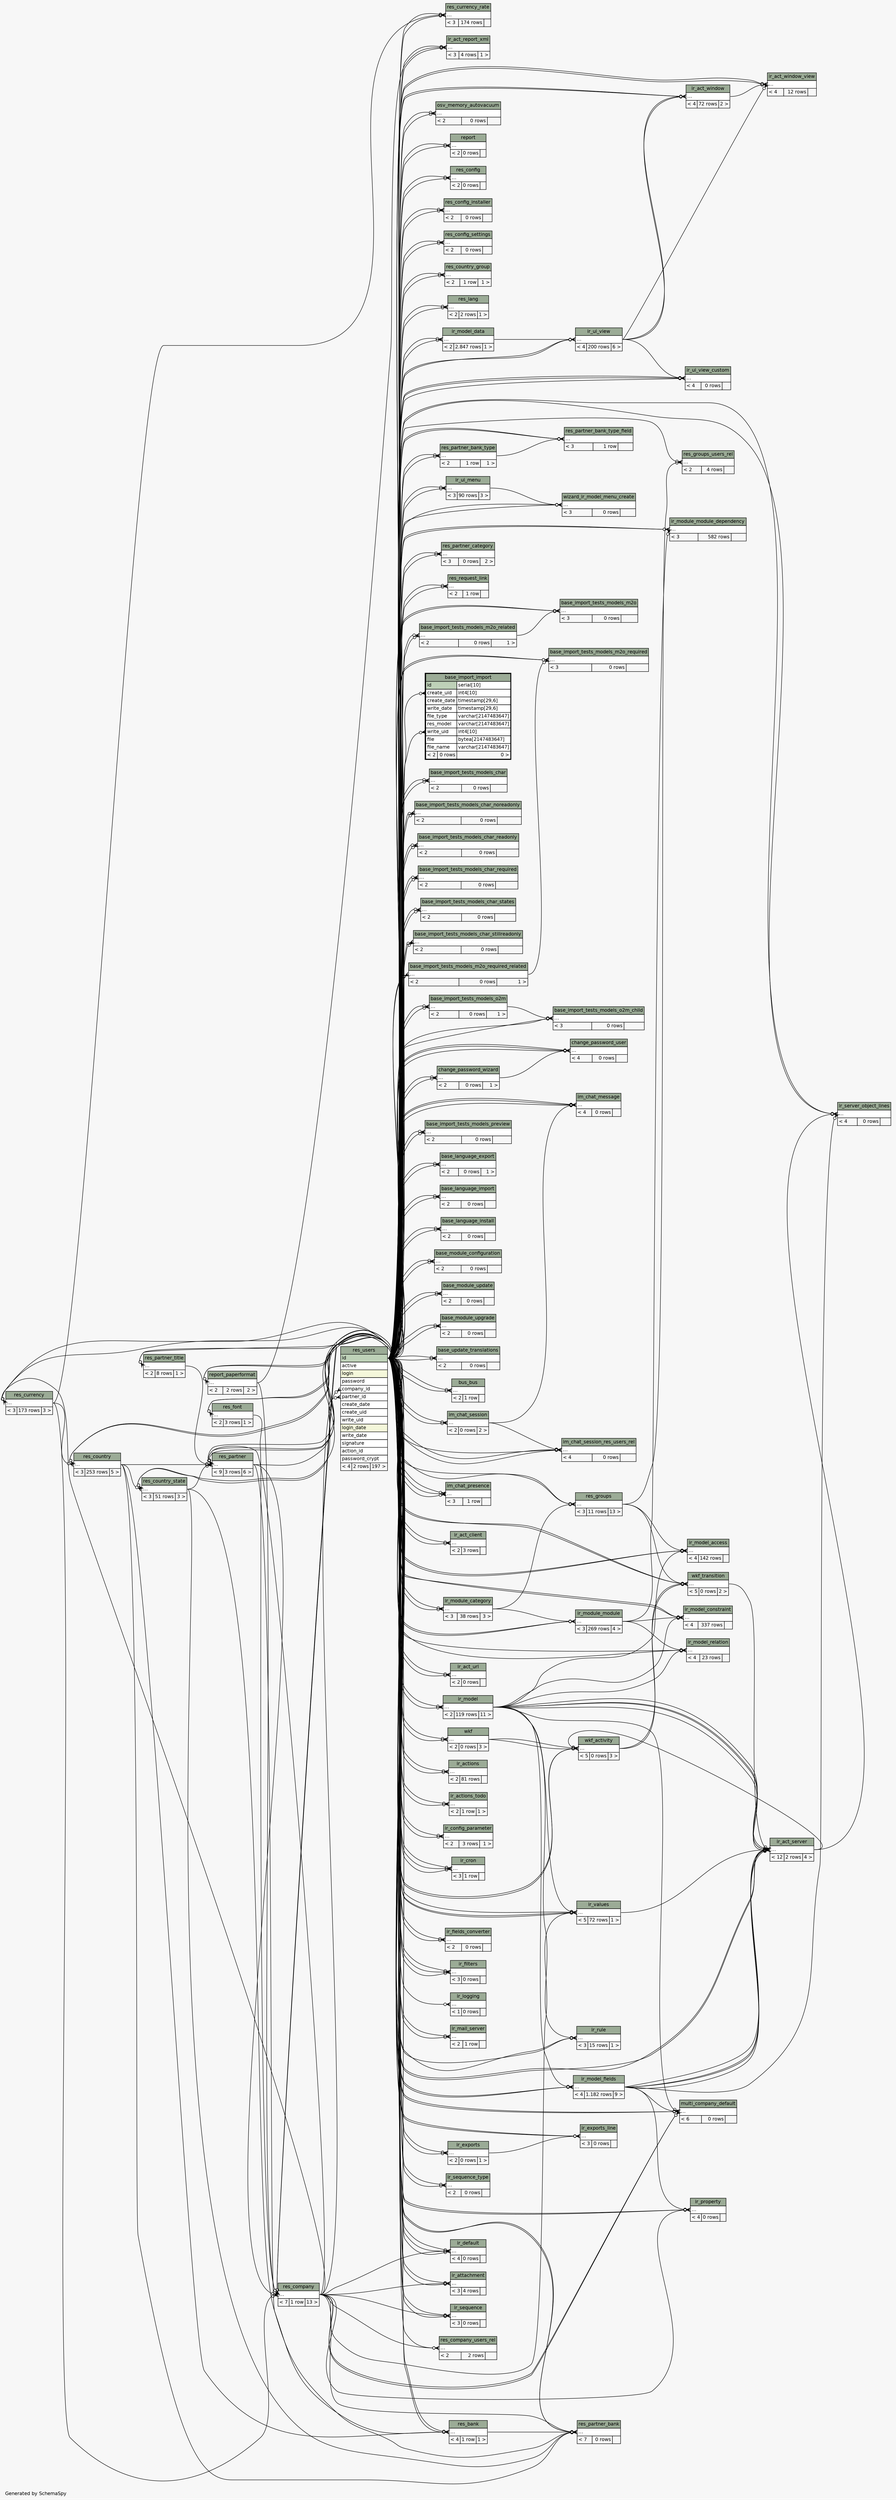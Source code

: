 // dot 2.36.0 on Linux 3.13.0-68-generic
// SchemaSpy rev 590
digraph "twoDegreesRelationshipsDiagram" {
  graph [
    rankdir="RL"
    bgcolor="#f7f7f7"
    label="\nGenerated by SchemaSpy"
    labeljust="l"
    nodesep="0.18"
    ranksep="0.46"
    fontname="Helvetica"
    fontsize="11"
  ];
  node [
    fontname="Helvetica"
    fontsize="11"
    shape="plaintext"
  ];
  edge [
    arrowsize="0.8"
  ];
  "base_import_import":"create_uid":w -> "res_users":"id":e [arrowhead=none dir=back arrowtail=crowodot];
  "base_import_import":"write_uid":w -> "res_users":"id":e [arrowhead=none dir=back arrowtail=crowodot];
  "base_import_tests_models_char":"elipses":w -> "res_users":"id":e [arrowhead=none dir=back arrowtail=crowodot];
  "base_import_tests_models_char":"elipses":w -> "res_users":"id":e [arrowhead=none dir=back arrowtail=crowodot];
  "base_import_tests_models_char_noreadonly":"elipses":w -> "res_users":"id":e [arrowhead=none dir=back arrowtail=crowodot];
  "base_import_tests_models_char_noreadonly":"elipses":w -> "res_users":"id":e [arrowhead=none dir=back arrowtail=crowodot];
  "base_import_tests_models_char_readonly":"elipses":w -> "res_users":"id":e [arrowhead=none dir=back arrowtail=crowodot];
  "base_import_tests_models_char_readonly":"elipses":w -> "res_users":"id":e [arrowhead=none dir=back arrowtail=crowodot];
  "base_import_tests_models_char_required":"elipses":w -> "res_users":"id":e [arrowhead=none dir=back arrowtail=crowodot];
  "base_import_tests_models_char_required":"elipses":w -> "res_users":"id":e [arrowhead=none dir=back arrowtail=crowodot];
  "base_import_tests_models_char_states":"elipses":w -> "res_users":"id":e [arrowhead=none dir=back arrowtail=crowodot];
  "base_import_tests_models_char_states":"elipses":w -> "res_users":"id":e [arrowhead=none dir=back arrowtail=crowodot];
  "base_import_tests_models_char_stillreadonly":"elipses":w -> "res_users":"id":e [arrowhead=none dir=back arrowtail=crowodot];
  "base_import_tests_models_char_stillreadonly":"elipses":w -> "res_users":"id":e [arrowhead=none dir=back arrowtail=crowodot];
  "base_import_tests_models_m2o":"elipses":w -> "res_users":"id":e [arrowhead=none dir=back arrowtail=crowodot];
  "base_import_tests_models_m2o":"elipses":w -> "base_import_tests_models_m2o_related":"elipses":e [arrowhead=none dir=back arrowtail=crowodot];
  "base_import_tests_models_m2o":"elipses":w -> "res_users":"id":e [arrowhead=none dir=back arrowtail=crowodot];
  "base_import_tests_models_m2o_related":"elipses":w -> "res_users":"id":e [arrowhead=none dir=back arrowtail=crowodot];
  "base_import_tests_models_m2o_related":"elipses":w -> "res_users":"id":e [arrowhead=none dir=back arrowtail=crowodot];
  "base_import_tests_models_m2o_required":"elipses":w -> "res_users":"id":e [arrowhead=none dir=back arrowtail=crowodot];
  "base_import_tests_models_m2o_required":"elipses":w -> "base_import_tests_models_m2o_required_related":"elipses":e [arrowhead=none dir=back arrowtail=crowodot];
  "base_import_tests_models_m2o_required":"elipses":w -> "res_users":"id":e [arrowhead=none dir=back arrowtail=crowodot];
  "base_import_tests_models_m2o_required_related":"elipses":w -> "res_users":"id":e [arrowhead=none dir=back arrowtail=crowodot];
  "base_import_tests_models_m2o_required_related":"elipses":w -> "res_users":"id":e [arrowhead=none dir=back arrowtail=crowodot];
  "base_import_tests_models_o2m":"elipses":w -> "res_users":"id":e [arrowhead=none dir=back arrowtail=crowodot];
  "base_import_tests_models_o2m":"elipses":w -> "res_users":"id":e [arrowhead=none dir=back arrowtail=crowodot];
  "base_import_tests_models_o2m_child":"elipses":w -> "res_users":"id":e [arrowhead=none dir=back arrowtail=crowodot];
  "base_import_tests_models_o2m_child":"elipses":w -> "base_import_tests_models_o2m":"elipses":e [arrowhead=none dir=back arrowtail=crowodot];
  "base_import_tests_models_o2m_child":"elipses":w -> "res_users":"id":e [arrowhead=none dir=back arrowtail=crowodot];
  "base_import_tests_models_preview":"elipses":w -> "res_users":"id":e [arrowhead=none dir=back arrowtail=crowodot];
  "base_import_tests_models_preview":"elipses":w -> "res_users":"id":e [arrowhead=none dir=back arrowtail=crowodot];
  "base_language_export":"elipses":w -> "res_users":"id":e [arrowhead=none dir=back arrowtail=crowodot];
  "base_language_export":"elipses":w -> "res_users":"id":e [arrowhead=none dir=back arrowtail=crowodot];
  "base_language_import":"elipses":w -> "res_users":"id":e [arrowhead=none dir=back arrowtail=crowodot];
  "base_language_import":"elipses":w -> "res_users":"id":e [arrowhead=none dir=back arrowtail=crowodot];
  "base_language_install":"elipses":w -> "res_users":"id":e [arrowhead=none dir=back arrowtail=crowodot];
  "base_language_install":"elipses":w -> "res_users":"id":e [arrowhead=none dir=back arrowtail=crowodot];
  "base_module_configuration":"elipses":w -> "res_users":"id":e [arrowhead=none dir=back arrowtail=crowodot];
  "base_module_configuration":"elipses":w -> "res_users":"id":e [arrowhead=none dir=back arrowtail=crowodot];
  "base_module_update":"elipses":w -> "res_users":"id":e [arrowhead=none dir=back arrowtail=crowodot];
  "base_module_update":"elipses":w -> "res_users":"id":e [arrowhead=none dir=back arrowtail=crowodot];
  "base_module_upgrade":"elipses":w -> "res_users":"id":e [arrowhead=none dir=back arrowtail=crowodot];
  "base_module_upgrade":"elipses":w -> "res_users":"id":e [arrowhead=none dir=back arrowtail=crowodot];
  "base_update_translations":"elipses":w -> "res_users":"id":e [arrowhead=none dir=back arrowtail=crowodot];
  "base_update_translations":"elipses":w -> "res_users":"id":e [arrowhead=none dir=back arrowtail=crowodot];
  "bus_bus":"elipses":w -> "res_users":"id":e [arrowhead=none dir=back arrowtail=crowodot];
  "bus_bus":"elipses":w -> "res_users":"id":e [arrowhead=none dir=back arrowtail=crowodot];
  "change_password_user":"elipses":w -> "res_users":"id":e [arrowhead=none dir=back arrowtail=crowodot];
  "change_password_user":"elipses":w -> "res_users":"id":e [arrowhead=none dir=back arrowtail=crowodot];
  "change_password_user":"elipses":w -> "change_password_wizard":"elipses":e [arrowhead=none dir=back arrowtail=crowodot];
  "change_password_user":"elipses":w -> "res_users":"id":e [arrowhead=none dir=back arrowtail=crowodot];
  "change_password_wizard":"elipses":w -> "res_users":"id":e [arrowhead=none dir=back arrowtail=crowodot];
  "change_password_wizard":"elipses":w -> "res_users":"id":e [arrowhead=none dir=back arrowtail=crowodot];
  "im_chat_message":"elipses":w -> "res_users":"id":e [arrowhead=none dir=back arrowtail=crowodot];
  "im_chat_message":"elipses":w -> "res_users":"id":e [arrowhead=none dir=back arrowtail=crowodot];
  "im_chat_message":"elipses":w -> "im_chat_session":"elipses":e [arrowhead=none dir=back arrowtail=crowodot];
  "im_chat_message":"elipses":w -> "res_users":"id":e [arrowhead=none dir=back arrowtail=crowodot];
  "im_chat_presence":"elipses":w -> "res_users":"id":e [arrowhead=none dir=back arrowtail=crowodot];
  "im_chat_presence":"elipses":w -> "res_users":"id":e [arrowhead=none dir=back arrowtail=teeodot];
  "im_chat_presence":"elipses":w -> "res_users":"id":e [arrowhead=none dir=back arrowtail=crowodot];
  "im_chat_session":"elipses":w -> "res_users":"id":e [arrowhead=none dir=back arrowtail=crowodot];
  "im_chat_session":"elipses":w -> "res_users":"id":e [arrowhead=none dir=back arrowtail=crowodot];
  "im_chat_session_res_users_rel":"elipses":w -> "res_users":"id":e [arrowhead=none dir=back arrowtail=crowodot];
  "im_chat_session_res_users_rel":"elipses":w -> "im_chat_session":"elipses":e [arrowhead=none dir=back arrowtail=crowodot];
  "im_chat_session_res_users_rel":"elipses":w -> "res_users":"id":e [arrowhead=none dir=back arrowtail=crowodot];
  "im_chat_session_res_users_rel":"elipses":w -> "res_users":"id":e [arrowhead=none dir=back arrowtail=crowodot];
  "ir_act_client":"elipses":w -> "res_users":"id":e [arrowhead=none dir=back arrowtail=crowodot];
  "ir_act_client":"elipses":w -> "res_users":"id":e [arrowhead=none dir=back arrowtail=crowodot];
  "ir_act_report_xml":"elipses":w -> "res_users":"id":e [arrowhead=none dir=back arrowtail=crowodot];
  "ir_act_report_xml":"elipses":w -> "report_paperformat":"elipses":e [arrowhead=none dir=back arrowtail=crowodot];
  "ir_act_report_xml":"elipses":w -> "res_users":"id":e [arrowhead=none dir=back arrowtail=crowodot];
  "ir_act_server":"elipses":w -> "res_users":"id":e [arrowhead=none dir=back arrowtail=crowodot];
  "ir_act_server":"elipses":w -> "ir_model":"elipses":e [arrowhead=none dir=back arrowtail=crowodot];
  "ir_act_server":"elipses":w -> "ir_model_fields":"elipses":e [arrowhead=none dir=back arrowtail=crowodot];
  "ir_act_server":"elipses":w -> "ir_values":"elipses":e [arrowhead=none dir=back arrowtail=crowodot];
  "ir_act_server":"elipses":w -> "ir_model":"elipses":e [arrowhead=none dir=back arrowtail=crowodot];
  "ir_act_server":"elipses":w -> "ir_model_fields":"elipses":e [arrowhead=none dir=back arrowtail=crowodot];
  "ir_act_server":"elipses":w -> "ir_model_fields":"elipses":e [arrowhead=none dir=back arrowtail=crowodot];
  "ir_act_server":"elipses":w -> "ir_model":"elipses":e [arrowhead=none dir=back arrowtail=crowodot];
  "ir_act_server":"elipses":w -> "ir_model_fields":"elipses":e [arrowhead=none dir=back arrowtail=crowodot];
  "ir_act_server":"elipses":w -> "ir_model":"elipses":e [arrowhead=none dir=back arrowtail=crowodot];
  "ir_act_server":"elipses":w -> "wkf_transition":"elipses":e [arrowhead=none dir=back arrowtail=crowodot];
  "ir_act_server":"elipses":w -> "res_users":"id":e [arrowhead=none dir=back arrowtail=crowodot];
  "ir_act_url":"elipses":w -> "res_users":"id":e [arrowhead=none dir=back arrowtail=crowodot];
  "ir_act_url":"elipses":w -> "res_users":"id":e [arrowhead=none dir=back arrowtail=crowodot];
  "ir_act_window":"elipses":w -> "res_users":"id":e [arrowhead=none dir=back arrowtail=crowodot];
  "ir_act_window":"elipses":w -> "ir_ui_view":"elipses":e [arrowhead=none dir=back arrowtail=crowodot];
  "ir_act_window":"elipses":w -> "ir_ui_view":"elipses":e [arrowhead=none dir=back arrowtail=crowodot];
  "ir_act_window":"elipses":w -> "res_users":"id":e [arrowhead=none dir=back arrowtail=crowodot];
  "ir_act_window_view":"elipses":w -> "ir_act_window":"elipses":e [arrowhead=none dir=back arrowtail=crowodot];
  "ir_act_window_view":"elipses":w -> "res_users":"id":e [arrowhead=none dir=back arrowtail=crowodot];
  "ir_act_window_view":"elipses":w -> "ir_ui_view":"elipses":e [arrowhead=none dir=back arrowtail=crowodot];
  "ir_act_window_view":"elipses":w -> "res_users":"id":e [arrowhead=none dir=back arrowtail=crowodot];
  "ir_actions":"elipses":w -> "res_users":"id":e [arrowhead=none dir=back arrowtail=crowodot];
  "ir_actions":"elipses":w -> "res_users":"id":e [arrowhead=none dir=back arrowtail=crowodot];
  "ir_actions_todo":"elipses":w -> "res_users":"id":e [arrowhead=none dir=back arrowtail=crowodot];
  "ir_actions_todo":"elipses":w -> "res_users":"id":e [arrowhead=none dir=back arrowtail=crowodot];
  "ir_attachment":"elipses":w -> "res_company":"elipses":e [arrowhead=none dir=back arrowtail=crowodot];
  "ir_attachment":"elipses":w -> "res_users":"id":e [arrowhead=none dir=back arrowtail=crowodot];
  "ir_attachment":"elipses":w -> "res_users":"id":e [arrowhead=none dir=back arrowtail=crowodot];
  "ir_config_parameter":"elipses":w -> "res_users":"id":e [arrowhead=none dir=back arrowtail=crowodot];
  "ir_config_parameter":"elipses":w -> "res_users":"id":e [arrowhead=none dir=back arrowtail=crowodot];
  "ir_cron":"elipses":w -> "res_users":"id":e [arrowhead=none dir=back arrowtail=crowodot];
  "ir_cron":"elipses":w -> "res_users":"id":e [arrowhead=none dir=back arrowtail=crowodot];
  "ir_cron":"elipses":w -> "res_users":"id":e [arrowhead=none dir=back arrowtail=crowodot];
  "ir_default":"elipses":w -> "res_company":"elipses":e [arrowhead=none dir=back arrowtail=crowodot];
  "ir_default":"elipses":w -> "res_users":"id":e [arrowhead=none dir=back arrowtail=crowodot];
  "ir_default":"elipses":w -> "res_users":"id":e [arrowhead=none dir=back arrowtail=crowodot];
  "ir_default":"elipses":w -> "res_users":"id":e [arrowhead=none dir=back arrowtail=crowodot];
  "ir_exports":"elipses":w -> "res_users":"id":e [arrowhead=none dir=back arrowtail=crowodot];
  "ir_exports":"elipses":w -> "res_users":"id":e [arrowhead=none dir=back arrowtail=crowodot];
  "ir_exports_line":"elipses":w -> "res_users":"id":e [arrowhead=none dir=back arrowtail=crowodot];
  "ir_exports_line":"elipses":w -> "ir_exports":"elipses":e [arrowhead=none dir=back arrowtail=crowodot];
  "ir_exports_line":"elipses":w -> "res_users":"id":e [arrowhead=none dir=back arrowtail=crowodot];
  "ir_fields_converter":"elipses":w -> "res_users":"id":e [arrowhead=none dir=back arrowtail=crowodot];
  "ir_fields_converter":"elipses":w -> "res_users":"id":e [arrowhead=none dir=back arrowtail=crowodot];
  "ir_filters":"elipses":w -> "res_users":"id":e [arrowhead=none dir=back arrowtail=crowodot];
  "ir_filters":"elipses":w -> "res_users":"id":e [arrowhead=none dir=back arrowtail=crowodot];
  "ir_filters":"elipses":w -> "res_users":"id":e [arrowhead=none dir=back arrowtail=crowodot];
  "ir_logging":"elipses":w -> "res_users":"id":e [arrowhead=none dir=back arrowtail=crowodot];
  "ir_mail_server":"elipses":w -> "res_users":"id":e [arrowhead=none dir=back arrowtail=crowodot];
  "ir_mail_server":"elipses":w -> "res_users":"id":e [arrowhead=none dir=back arrowtail=crowodot];
  "ir_model":"elipses":w -> "res_users":"id":e [arrowhead=none dir=back arrowtail=crowodot];
  "ir_model":"elipses":w -> "res_users":"id":e [arrowhead=none dir=back arrowtail=crowodot];
  "ir_model_access":"elipses":w -> "res_users":"id":e [arrowhead=none dir=back arrowtail=crowodot];
  "ir_model_access":"elipses":w -> "res_groups":"elipses":e [arrowhead=none dir=back arrowtail=crowodot];
  "ir_model_access":"elipses":w -> "ir_model":"elipses":e [arrowhead=none dir=back arrowtail=crowodot];
  "ir_model_access":"elipses":w -> "res_users":"id":e [arrowhead=none dir=back arrowtail=crowodot];
  "ir_model_constraint":"elipses":w -> "res_users":"id":e [arrowhead=none dir=back arrowtail=crowodot];
  "ir_model_constraint":"elipses":w -> "ir_model":"elipses":e [arrowhead=none dir=back arrowtail=crowodot];
  "ir_model_constraint":"elipses":w -> "ir_module_module":"elipses":e [arrowhead=none dir=back arrowtail=crowodot];
  "ir_model_constraint":"elipses":w -> "res_users":"id":e [arrowhead=none dir=back arrowtail=crowodot];
  "ir_model_data":"elipses":w -> "res_users":"id":e [arrowhead=none dir=back arrowtail=crowodot];
  "ir_model_data":"elipses":w -> "res_users":"id":e [arrowhead=none dir=back arrowtail=crowodot];
  "ir_model_fields":"elipses":w -> "res_users":"id":e [arrowhead=none dir=back arrowtail=crowodot];
  "ir_model_fields":"elipses":w -> "ir_model":"elipses":e [arrowhead=none dir=back arrowtail=crowodot];
  "ir_model_fields":"elipses":w -> "res_users":"id":e [arrowhead=none dir=back arrowtail=crowodot];
  "ir_model_relation":"elipses":w -> "res_users":"id":e [arrowhead=none dir=back arrowtail=crowodot];
  "ir_model_relation":"elipses":w -> "ir_model":"elipses":e [arrowhead=none dir=back arrowtail=crowodot];
  "ir_model_relation":"elipses":w -> "ir_module_module":"elipses":e [arrowhead=none dir=back arrowtail=crowodot];
  "ir_model_relation":"elipses":w -> "res_users":"id":e [arrowhead=none dir=back arrowtail=crowodot];
  "ir_module_category":"elipses":w -> "res_users":"id":e [arrowhead=none dir=back arrowtail=crowodot];
  "ir_module_category":"elipses":w -> "res_users":"id":e [arrowhead=none dir=back arrowtail=crowodot];
  "ir_module_module":"elipses":w -> "ir_module_category":"elipses":e [arrowhead=none dir=back arrowtail=crowodot];
  "ir_module_module":"elipses":w -> "res_users":"id":e [arrowhead=none dir=back arrowtail=crowodot];
  "ir_module_module":"elipses":w -> "res_users":"id":e [arrowhead=none dir=back arrowtail=crowodot];
  "ir_module_module_dependency":"elipses":w -> "res_users":"id":e [arrowhead=none dir=back arrowtail=crowodot];
  "ir_module_module_dependency":"elipses":w -> "ir_module_module":"elipses":e [arrowhead=none dir=back arrowtail=crowodot];
  "ir_module_module_dependency":"elipses":w -> "res_users":"id":e [arrowhead=none dir=back arrowtail=crowodot];
  "ir_property":"elipses":w -> "res_company":"elipses":e [arrowhead=none dir=back arrowtail=crowodot];
  "ir_property":"elipses":w -> "res_users":"id":e [arrowhead=none dir=back arrowtail=crowodot];
  "ir_property":"elipses":w -> "ir_model_fields":"elipses":e [arrowhead=none dir=back arrowtail=crowodot];
  "ir_property":"elipses":w -> "res_users":"id":e [arrowhead=none dir=back arrowtail=crowodot];
  "ir_rule":"elipses":w -> "res_users":"id":e [arrowhead=none dir=back arrowtail=crowodot];
  "ir_rule":"elipses":w -> "ir_model":"elipses":e [arrowhead=none dir=back arrowtail=crowodot];
  "ir_rule":"elipses":w -> "res_users":"id":e [arrowhead=none dir=back arrowtail=crowodot];
  "ir_sequence":"elipses":w -> "res_company":"elipses":e [arrowhead=none dir=back arrowtail=crowodot];
  "ir_sequence":"elipses":w -> "res_users":"id":e [arrowhead=none dir=back arrowtail=crowodot];
  "ir_sequence":"elipses":w -> "res_users":"id":e [arrowhead=none dir=back arrowtail=crowodot];
  "ir_sequence_type":"elipses":w -> "res_users":"id":e [arrowhead=none dir=back arrowtail=crowodot];
  "ir_sequence_type":"elipses":w -> "res_users":"id":e [arrowhead=none dir=back arrowtail=crowodot];
  "ir_server_object_lines":"elipses":w -> "ir_model_fields":"elipses":e [arrowhead=none dir=back arrowtail=crowodot];
  "ir_server_object_lines":"elipses":w -> "res_users":"id":e [arrowhead=none dir=back arrowtail=crowodot];
  "ir_server_object_lines":"elipses":w -> "ir_act_server":"elipses":e [arrowhead=none dir=back arrowtail=crowodot];
  "ir_server_object_lines":"elipses":w -> "res_users":"id":e [arrowhead=none dir=back arrowtail=crowodot];
  "ir_ui_menu":"elipses":w -> "res_users":"id":e [arrowhead=none dir=back arrowtail=crowodot];
  "ir_ui_menu":"elipses":w -> "res_users":"id":e [arrowhead=none dir=back arrowtail=crowodot];
  "ir_ui_view":"elipses":w -> "res_users":"id":e [arrowhead=none dir=back arrowtail=crowodot];
  "ir_ui_view":"elipses":w -> "ir_model_data":"elipses":e [arrowhead=none dir=back arrowtail=crowodot];
  "ir_ui_view":"elipses":w -> "res_users":"id":e [arrowhead=none dir=back arrowtail=crowodot];
  "ir_ui_view_custom":"elipses":w -> "res_users":"id":e [arrowhead=none dir=back arrowtail=crowodot];
  "ir_ui_view_custom":"elipses":w -> "ir_ui_view":"elipses":e [arrowhead=none dir=back arrowtail=crowodot];
  "ir_ui_view_custom":"elipses":w -> "res_users":"id":e [arrowhead=none dir=back arrowtail=crowodot];
  "ir_ui_view_custom":"elipses":w -> "res_users":"id":e [arrowhead=none dir=back arrowtail=crowodot];
  "ir_values":"elipses":w -> "res_company":"elipses":e [arrowhead=none dir=back arrowtail=crowodot];
  "ir_values":"elipses":w -> "res_users":"id":e [arrowhead=none dir=back arrowtail=crowodot];
  "ir_values":"elipses":w -> "ir_model":"elipses":e [arrowhead=none dir=back arrowtail=crowodot];
  "ir_values":"elipses":w -> "res_users":"id":e [arrowhead=none dir=back arrowtail=crowodot];
  "ir_values":"elipses":w -> "res_users":"id":e [arrowhead=none dir=back arrowtail=crowodot];
  "multi_company_default":"elipses":w -> "res_company":"elipses":e [arrowhead=none dir=back arrowtail=crowodot];
  "multi_company_default":"elipses":w -> "res_company":"elipses":e [arrowhead=none dir=back arrowtail=crowodot];
  "multi_company_default":"elipses":w -> "res_users":"id":e [arrowhead=none dir=back arrowtail=crowodot];
  "multi_company_default":"elipses":w -> "ir_model_fields":"elipses":e [arrowhead=none dir=back arrowtail=crowodot];
  "multi_company_default":"elipses":w -> "ir_model":"elipses":e [arrowhead=none dir=back arrowtail=crowodot];
  "multi_company_default":"elipses":w -> "res_users":"id":e [arrowhead=none dir=back arrowtail=crowodot];
  "osv_memory_autovacuum":"elipses":w -> "res_users":"id":e [arrowhead=none dir=back arrowtail=crowodot];
  "osv_memory_autovacuum":"elipses":w -> "res_users":"id":e [arrowhead=none dir=back arrowtail=crowodot];
  "report":"elipses":w -> "res_users":"id":e [arrowhead=none dir=back arrowtail=crowodot];
  "report":"elipses":w -> "res_users":"id":e [arrowhead=none dir=back arrowtail=crowodot];
  "report_paperformat":"elipses":w -> "res_users":"id":e [arrowhead=none dir=back arrowtail=crowodot];
  "report_paperformat":"elipses":w -> "res_users":"id":e [arrowhead=none dir=back arrowtail=crowodot];
  "res_bank":"elipses":w -> "res_country":"elipses":e [arrowhead=none dir=back arrowtail=crowodot];
  "res_bank":"elipses":w -> "res_users":"id":e [arrowhead=none dir=back arrowtail=crowodot];
  "res_bank":"elipses":w -> "res_country_state":"elipses":e [arrowhead=none dir=back arrowtail=crowodot];
  "res_bank":"elipses":w -> "res_users":"id":e [arrowhead=none dir=back arrowtail=crowodot];
  "res_company":"elipses":w -> "res_users":"id":e [arrowhead=none dir=back arrowtail=crowodot];
  "res_company":"elipses":w -> "res_currency":"elipses":e [arrowhead=none dir=back arrowtail=crowodot];
  "res_company":"elipses":w -> "res_font":"elipses":e [arrowhead=none dir=back arrowtail=crowodot];
  "res_company":"elipses":w -> "report_paperformat":"elipses":e [arrowhead=none dir=back arrowtail=crowodot];
  "res_company":"elipses":w -> "res_partner":"elipses":e [arrowhead=none dir=back arrowtail=crowodot];
  "res_company":"elipses":w -> "res_users":"id":e [arrowhead=none dir=back arrowtail=crowodot];
  "res_company_users_rel":"elipses":w -> "res_company":"elipses":e [arrowhead=none dir=back arrowtail=crowodot];
  "res_company_users_rel":"elipses":w -> "res_users":"id":e [arrowhead=none dir=back arrowtail=crowodot];
  "res_config":"elipses":w -> "res_users":"id":e [arrowhead=none dir=back arrowtail=crowodot];
  "res_config":"elipses":w -> "res_users":"id":e [arrowhead=none dir=back arrowtail=crowodot];
  "res_config_installer":"elipses":w -> "res_users":"id":e [arrowhead=none dir=back arrowtail=crowodot];
  "res_config_installer":"elipses":w -> "res_users":"id":e [arrowhead=none dir=back arrowtail=crowodot];
  "res_config_settings":"elipses":w -> "res_users":"id":e [arrowhead=none dir=back arrowtail=crowodot];
  "res_config_settings":"elipses":w -> "res_users":"id":e [arrowhead=none dir=back arrowtail=crowodot];
  "res_country":"elipses":w -> "res_users":"id":e [arrowhead=none dir=back arrowtail=crowodot];
  "res_country":"elipses":w -> "res_currency":"elipses":e [arrowhead=none dir=back arrowtail=crowodot];
  "res_country":"elipses":w -> "res_users":"id":e [arrowhead=none dir=back arrowtail=crowodot];
  "res_country_group":"elipses":w -> "res_users":"id":e [arrowhead=none dir=back arrowtail=crowodot];
  "res_country_group":"elipses":w -> "res_users":"id":e [arrowhead=none dir=back arrowtail=crowodot];
  "res_country_state":"elipses":w -> "res_country":"elipses":e [arrowhead=none dir=back arrowtail=crowodot];
  "res_country_state":"elipses":w -> "res_users":"id":e [arrowhead=none dir=back arrowtail=crowodot];
  "res_country_state":"elipses":w -> "res_users":"id":e [arrowhead=none dir=back arrowtail=crowodot];
  "res_currency":"elipses":w -> "res_company":"elipses":e [arrowhead=none dir=back arrowtail=crowodot];
  "res_currency":"elipses":w -> "res_users":"id":e [arrowhead=none dir=back arrowtail=crowodot];
  "res_currency":"elipses":w -> "res_users":"id":e [arrowhead=none dir=back arrowtail=crowodot];
  "res_currency_rate":"elipses":w -> "res_users":"id":e [arrowhead=none dir=back arrowtail=crowodot];
  "res_currency_rate":"elipses":w -> "res_currency":"elipses":e [arrowhead=none dir=back arrowtail=crowodot];
  "res_currency_rate":"elipses":w -> "res_users":"id":e [arrowhead=none dir=back arrowtail=crowodot];
  "res_font":"elipses":w -> "res_users":"id":e [arrowhead=none dir=back arrowtail=crowodot];
  "res_font":"elipses":w -> "res_users":"id":e [arrowhead=none dir=back arrowtail=crowodot];
  "res_groups":"elipses":w -> "ir_module_category":"elipses":e [arrowhead=none dir=back arrowtail=crowodot];
  "res_groups":"elipses":w -> "res_users":"id":e [arrowhead=none dir=back arrowtail=crowodot];
  "res_groups":"elipses":w -> "res_users":"id":e [arrowhead=none dir=back arrowtail=crowodot];
  "res_groups_users_rel":"elipses":w -> "res_groups":"elipses":e [arrowhead=none dir=back arrowtail=crowodot];
  "res_groups_users_rel":"elipses":w -> "res_users":"id":e [arrowhead=none dir=back arrowtail=crowodot];
  "res_lang":"elipses":w -> "res_users":"id":e [arrowhead=none dir=back arrowtail=crowodot];
  "res_lang":"elipses":w -> "res_users":"id":e [arrowhead=none dir=back arrowtail=crowodot];
  "res_partner":"elipses":w -> "res_company":"elipses":e [arrowhead=none dir=back arrowtail=crowodot];
  "res_partner":"elipses":w -> "res_country":"elipses":e [arrowhead=none dir=back arrowtail=crowodot];
  "res_partner":"elipses":w -> "res_users":"id":e [arrowhead=none dir=back arrowtail=crowodot];
  "res_partner":"elipses":w -> "res_country_state":"elipses":e [arrowhead=none dir=back arrowtail=crowodot];
  "res_partner":"elipses":w -> "res_partner_title":"elipses":e [arrowhead=none dir=back arrowtail=crowodot];
  "res_partner":"elipses":w -> "res_users":"id":e [arrowhead=none dir=back arrowtail=crowodot];
  "res_partner":"elipses":w -> "res_users":"id":e [arrowhead=none dir=back arrowtail=crowodot];
  "res_partner_bank":"elipses":w -> "res_bank":"elipses":e [arrowhead=none dir=back arrowtail=crowodot];
  "res_partner_bank":"elipses":w -> "res_company":"elipses":e [arrowhead=none dir=back arrowtail=crowodot];
  "res_partner_bank":"elipses":w -> "res_country":"elipses":e [arrowhead=none dir=back arrowtail=crowodot];
  "res_partner_bank":"elipses":w -> "res_users":"id":e [arrowhead=none dir=back arrowtail=crowodot];
  "res_partner_bank":"elipses":w -> "res_partner":"elipses":e [arrowhead=none dir=back arrowtail=crowodot];
  "res_partner_bank":"elipses":w -> "res_country_state":"elipses":e [arrowhead=none dir=back arrowtail=crowodot];
  "res_partner_bank":"elipses":w -> "res_users":"id":e [arrowhead=none dir=back arrowtail=crowodot];
  "res_partner_bank_type":"elipses":w -> "res_users":"id":e [arrowhead=none dir=back arrowtail=crowodot];
  "res_partner_bank_type":"elipses":w -> "res_users":"id":e [arrowhead=none dir=back arrowtail=crowodot];
  "res_partner_bank_type_field":"elipses":w -> "res_partner_bank_type":"elipses":e [arrowhead=none dir=back arrowtail=crowodot];
  "res_partner_bank_type_field":"elipses":w -> "res_users":"id":e [arrowhead=none dir=back arrowtail=crowodot];
  "res_partner_bank_type_field":"elipses":w -> "res_users":"id":e [arrowhead=none dir=back arrowtail=crowodot];
  "res_partner_category":"elipses":w -> "res_users":"id":e [arrowhead=none dir=back arrowtail=crowodot];
  "res_partner_category":"elipses":w -> "res_users":"id":e [arrowhead=none dir=back arrowtail=crowodot];
  "res_partner_title":"elipses":w -> "res_users":"id":e [arrowhead=none dir=back arrowtail=crowodot];
  "res_partner_title":"elipses":w -> "res_users":"id":e [arrowhead=none dir=back arrowtail=crowodot];
  "res_request_link":"elipses":w -> "res_users":"id":e [arrowhead=none dir=back arrowtail=crowodot];
  "res_request_link":"elipses":w -> "res_users":"id":e [arrowhead=none dir=back arrowtail=crowodot];
  "res_users":"company_id":w -> "res_company":"elipses":e [arrowhead=none dir=back arrowtail=crowodot];
  "res_users":"partner_id":w -> "res_partner":"elipses":e [arrowhead=none dir=back arrowtail=crowodot];
  "wizard_ir_model_menu_create":"elipses":w -> "res_users":"id":e [arrowhead=none dir=back arrowtail=crowodot];
  "wizard_ir_model_menu_create":"elipses":w -> "ir_ui_menu":"elipses":e [arrowhead=none dir=back arrowtail=crowodot];
  "wizard_ir_model_menu_create":"elipses":w -> "res_users":"id":e [arrowhead=none dir=back arrowtail=crowodot];
  "wkf":"elipses":w -> "res_users":"id":e [arrowhead=none dir=back arrowtail=crowodot];
  "wkf":"elipses":w -> "res_users":"id":e [arrowhead=none dir=back arrowtail=crowodot];
  "wkf_activity":"elipses":w -> "ir_act_server":"elipses":e [arrowhead=none dir=back arrowtail=crowodot];
  "wkf_activity":"elipses":w -> "res_users":"id":e [arrowhead=none dir=back arrowtail=crowodot];
  "wkf_activity":"elipses":w -> "wkf":"elipses":e [arrowhead=none dir=back arrowtail=crowodot];
  "wkf_activity":"elipses":w -> "wkf":"elipses":e [arrowhead=none dir=back arrowtail=crowodot];
  "wkf_activity":"elipses":w -> "res_users":"id":e [arrowhead=none dir=back arrowtail=crowodot];
  "wkf_transition":"elipses":w -> "wkf_activity":"elipses":e [arrowhead=none dir=back arrowtail=crowodot];
  "wkf_transition":"elipses":w -> "wkf_activity":"elipses":e [arrowhead=none dir=back arrowtail=crowodot];
  "wkf_transition":"elipses":w -> "res_users":"id":e [arrowhead=none dir=back arrowtail=crowodot];
  "wkf_transition":"elipses":w -> "res_groups":"elipses":e [arrowhead=none dir=back arrowtail=crowodot];
  "wkf_transition":"elipses":w -> "res_users":"id":e [arrowhead=none dir=back arrowtail=crowodot];
  "base_import_import" [
    label=<
    <TABLE BORDER="2" CELLBORDER="1" CELLSPACING="0" BGCOLOR="#ffffff">
      <TR><TD COLSPAN="3" BGCOLOR="#9bab96" ALIGN="CENTER">base_import_import</TD></TR>
      <TR><TD PORT="id" COLSPAN="2" BGCOLOR="#bed1b8" ALIGN="LEFT">id</TD><TD PORT="id.type" ALIGN="LEFT">serial[10]</TD></TR>
      <TR><TD PORT="create_uid" COLSPAN="2" ALIGN="LEFT">create_uid</TD><TD PORT="create_uid.type" ALIGN="LEFT">int4[10]</TD></TR>
      <TR><TD PORT="create_date" COLSPAN="2" ALIGN="LEFT">create_date</TD><TD PORT="create_date.type" ALIGN="LEFT">timestamp[29,6]</TD></TR>
      <TR><TD PORT="write_date" COLSPAN="2" ALIGN="LEFT">write_date</TD><TD PORT="write_date.type" ALIGN="LEFT">timestamp[29,6]</TD></TR>
      <TR><TD PORT="file_type" COLSPAN="2" ALIGN="LEFT">file_type</TD><TD PORT="file_type.type" ALIGN="LEFT">varchar[2147483647]</TD></TR>
      <TR><TD PORT="res_model" COLSPAN="2" ALIGN="LEFT">res_model</TD><TD PORT="res_model.type" ALIGN="LEFT">varchar[2147483647]</TD></TR>
      <TR><TD PORT="write_uid" COLSPAN="2" ALIGN="LEFT">write_uid</TD><TD PORT="write_uid.type" ALIGN="LEFT">int4[10]</TD></TR>
      <TR><TD PORT="file" COLSPAN="2" ALIGN="LEFT">file</TD><TD PORT="file.type" ALIGN="LEFT">bytea[2147483647]</TD></TR>
      <TR><TD PORT="file_name" COLSPAN="2" ALIGN="LEFT">file_name</TD><TD PORT="file_name.type" ALIGN="LEFT">varchar[2147483647]</TD></TR>
      <TR><TD ALIGN="LEFT" BGCOLOR="#f7f7f7">&lt; 2</TD><TD ALIGN="RIGHT" BGCOLOR="#f7f7f7">0 rows</TD><TD ALIGN="RIGHT" BGCOLOR="#f7f7f7">0 &gt;</TD></TR>
    </TABLE>>
    URL="base_import_import.html"
    tooltip="base_import_import"
  ];
  "base_import_tests_models_char" [
    label=<
    <TABLE BORDER="0" CELLBORDER="1" CELLSPACING="0" BGCOLOR="#ffffff">
      <TR><TD COLSPAN="3" BGCOLOR="#9bab96" ALIGN="CENTER">base_import_tests_models_char</TD></TR>
      <TR><TD PORT="elipses" COLSPAN="3" ALIGN="LEFT">...</TD></TR>
      <TR><TD ALIGN="LEFT" BGCOLOR="#f7f7f7">&lt; 2</TD><TD ALIGN="RIGHT" BGCOLOR="#f7f7f7">0 rows</TD><TD ALIGN="RIGHT" BGCOLOR="#f7f7f7">  </TD></TR>
    </TABLE>>
    URL="base_import_tests_models_char.html"
    tooltip="base_import_tests_models_char"
  ];
  "base_import_tests_models_char_noreadonly" [
    label=<
    <TABLE BORDER="0" CELLBORDER="1" CELLSPACING="0" BGCOLOR="#ffffff">
      <TR><TD COLSPAN="3" BGCOLOR="#9bab96" ALIGN="CENTER">base_import_tests_models_char_noreadonly</TD></TR>
      <TR><TD PORT="elipses" COLSPAN="3" ALIGN="LEFT">...</TD></TR>
      <TR><TD ALIGN="LEFT" BGCOLOR="#f7f7f7">&lt; 2</TD><TD ALIGN="RIGHT" BGCOLOR="#f7f7f7">0 rows</TD><TD ALIGN="RIGHT" BGCOLOR="#f7f7f7">  </TD></TR>
    </TABLE>>
    URL="base_import_tests_models_char_noreadonly.html"
    tooltip="base_import_tests_models_char_noreadonly"
  ];
  "base_import_tests_models_char_readonly" [
    label=<
    <TABLE BORDER="0" CELLBORDER="1" CELLSPACING="0" BGCOLOR="#ffffff">
      <TR><TD COLSPAN="3" BGCOLOR="#9bab96" ALIGN="CENTER">base_import_tests_models_char_readonly</TD></TR>
      <TR><TD PORT="elipses" COLSPAN="3" ALIGN="LEFT">...</TD></TR>
      <TR><TD ALIGN="LEFT" BGCOLOR="#f7f7f7">&lt; 2</TD><TD ALIGN="RIGHT" BGCOLOR="#f7f7f7">0 rows</TD><TD ALIGN="RIGHT" BGCOLOR="#f7f7f7">  </TD></TR>
    </TABLE>>
    URL="base_import_tests_models_char_readonly.html"
    tooltip="base_import_tests_models_char_readonly"
  ];
  "base_import_tests_models_char_required" [
    label=<
    <TABLE BORDER="0" CELLBORDER="1" CELLSPACING="0" BGCOLOR="#ffffff">
      <TR><TD COLSPAN="3" BGCOLOR="#9bab96" ALIGN="CENTER">base_import_tests_models_char_required</TD></TR>
      <TR><TD PORT="elipses" COLSPAN="3" ALIGN="LEFT">...</TD></TR>
      <TR><TD ALIGN="LEFT" BGCOLOR="#f7f7f7">&lt; 2</TD><TD ALIGN="RIGHT" BGCOLOR="#f7f7f7">0 rows</TD><TD ALIGN="RIGHT" BGCOLOR="#f7f7f7">  </TD></TR>
    </TABLE>>
    URL="base_import_tests_models_char_required.html"
    tooltip="base_import_tests_models_char_required"
  ];
  "base_import_tests_models_char_states" [
    label=<
    <TABLE BORDER="0" CELLBORDER="1" CELLSPACING="0" BGCOLOR="#ffffff">
      <TR><TD COLSPAN="3" BGCOLOR="#9bab96" ALIGN="CENTER">base_import_tests_models_char_states</TD></TR>
      <TR><TD PORT="elipses" COLSPAN="3" ALIGN="LEFT">...</TD></TR>
      <TR><TD ALIGN="LEFT" BGCOLOR="#f7f7f7">&lt; 2</TD><TD ALIGN="RIGHT" BGCOLOR="#f7f7f7">0 rows</TD><TD ALIGN="RIGHT" BGCOLOR="#f7f7f7">  </TD></TR>
    </TABLE>>
    URL="base_import_tests_models_char_states.html"
    tooltip="base_import_tests_models_char_states"
  ];
  "base_import_tests_models_char_stillreadonly" [
    label=<
    <TABLE BORDER="0" CELLBORDER="1" CELLSPACING="0" BGCOLOR="#ffffff">
      <TR><TD COLSPAN="3" BGCOLOR="#9bab96" ALIGN="CENTER">base_import_tests_models_char_stillreadonly</TD></TR>
      <TR><TD PORT="elipses" COLSPAN="3" ALIGN="LEFT">...</TD></TR>
      <TR><TD ALIGN="LEFT" BGCOLOR="#f7f7f7">&lt; 2</TD><TD ALIGN="RIGHT" BGCOLOR="#f7f7f7">0 rows</TD><TD ALIGN="RIGHT" BGCOLOR="#f7f7f7">  </TD></TR>
    </TABLE>>
    URL="base_import_tests_models_char_stillreadonly.html"
    tooltip="base_import_tests_models_char_stillreadonly"
  ];
  "base_import_tests_models_m2o" [
    label=<
    <TABLE BORDER="0" CELLBORDER="1" CELLSPACING="0" BGCOLOR="#ffffff">
      <TR><TD COLSPAN="3" BGCOLOR="#9bab96" ALIGN="CENTER">base_import_tests_models_m2o</TD></TR>
      <TR><TD PORT="elipses" COLSPAN="3" ALIGN="LEFT">...</TD></TR>
      <TR><TD ALIGN="LEFT" BGCOLOR="#f7f7f7">&lt; 3</TD><TD ALIGN="RIGHT" BGCOLOR="#f7f7f7">0 rows</TD><TD ALIGN="RIGHT" BGCOLOR="#f7f7f7">  </TD></TR>
    </TABLE>>
    URL="base_import_tests_models_m2o.html"
    tooltip="base_import_tests_models_m2o"
  ];
  "base_import_tests_models_m2o_related" [
    label=<
    <TABLE BORDER="0" CELLBORDER="1" CELLSPACING="0" BGCOLOR="#ffffff">
      <TR><TD COLSPAN="3" BGCOLOR="#9bab96" ALIGN="CENTER">base_import_tests_models_m2o_related</TD></TR>
      <TR><TD PORT="elipses" COLSPAN="3" ALIGN="LEFT">...</TD></TR>
      <TR><TD ALIGN="LEFT" BGCOLOR="#f7f7f7">&lt; 2</TD><TD ALIGN="RIGHT" BGCOLOR="#f7f7f7">0 rows</TD><TD ALIGN="RIGHT" BGCOLOR="#f7f7f7">1 &gt;</TD></TR>
    </TABLE>>
    URL="base_import_tests_models_m2o_related.html"
    tooltip="base_import_tests_models_m2o_related"
  ];
  "base_import_tests_models_m2o_required" [
    label=<
    <TABLE BORDER="0" CELLBORDER="1" CELLSPACING="0" BGCOLOR="#ffffff">
      <TR><TD COLSPAN="3" BGCOLOR="#9bab96" ALIGN="CENTER">base_import_tests_models_m2o_required</TD></TR>
      <TR><TD PORT="elipses" COLSPAN="3" ALIGN="LEFT">...</TD></TR>
      <TR><TD ALIGN="LEFT" BGCOLOR="#f7f7f7">&lt; 3</TD><TD ALIGN="RIGHT" BGCOLOR="#f7f7f7">0 rows</TD><TD ALIGN="RIGHT" BGCOLOR="#f7f7f7">  </TD></TR>
    </TABLE>>
    URL="base_import_tests_models_m2o_required.html"
    tooltip="base_import_tests_models_m2o_required"
  ];
  "base_import_tests_models_m2o_required_related" [
    label=<
    <TABLE BORDER="0" CELLBORDER="1" CELLSPACING="0" BGCOLOR="#ffffff">
      <TR><TD COLSPAN="3" BGCOLOR="#9bab96" ALIGN="CENTER">base_import_tests_models_m2o_required_related</TD></TR>
      <TR><TD PORT="elipses" COLSPAN="3" ALIGN="LEFT">...</TD></TR>
      <TR><TD ALIGN="LEFT" BGCOLOR="#f7f7f7">&lt; 2</TD><TD ALIGN="RIGHT" BGCOLOR="#f7f7f7">0 rows</TD><TD ALIGN="RIGHT" BGCOLOR="#f7f7f7">1 &gt;</TD></TR>
    </TABLE>>
    URL="base_import_tests_models_m2o_required_related.html"
    tooltip="base_import_tests_models_m2o_required_related"
  ];
  "base_import_tests_models_o2m" [
    label=<
    <TABLE BORDER="0" CELLBORDER="1" CELLSPACING="0" BGCOLOR="#ffffff">
      <TR><TD COLSPAN="3" BGCOLOR="#9bab96" ALIGN="CENTER">base_import_tests_models_o2m</TD></TR>
      <TR><TD PORT="elipses" COLSPAN="3" ALIGN="LEFT">...</TD></TR>
      <TR><TD ALIGN="LEFT" BGCOLOR="#f7f7f7">&lt; 2</TD><TD ALIGN="RIGHT" BGCOLOR="#f7f7f7">0 rows</TD><TD ALIGN="RIGHT" BGCOLOR="#f7f7f7">1 &gt;</TD></TR>
    </TABLE>>
    URL="base_import_tests_models_o2m.html"
    tooltip="base_import_tests_models_o2m"
  ];
  "base_import_tests_models_o2m_child" [
    label=<
    <TABLE BORDER="0" CELLBORDER="1" CELLSPACING="0" BGCOLOR="#ffffff">
      <TR><TD COLSPAN="3" BGCOLOR="#9bab96" ALIGN="CENTER">base_import_tests_models_o2m_child</TD></TR>
      <TR><TD PORT="elipses" COLSPAN="3" ALIGN="LEFT">...</TD></TR>
      <TR><TD ALIGN="LEFT" BGCOLOR="#f7f7f7">&lt; 3</TD><TD ALIGN="RIGHT" BGCOLOR="#f7f7f7">0 rows</TD><TD ALIGN="RIGHT" BGCOLOR="#f7f7f7">  </TD></TR>
    </TABLE>>
    URL="base_import_tests_models_o2m_child.html"
    tooltip="base_import_tests_models_o2m_child"
  ];
  "base_import_tests_models_preview" [
    label=<
    <TABLE BORDER="0" CELLBORDER="1" CELLSPACING="0" BGCOLOR="#ffffff">
      <TR><TD COLSPAN="3" BGCOLOR="#9bab96" ALIGN="CENTER">base_import_tests_models_preview</TD></TR>
      <TR><TD PORT="elipses" COLSPAN="3" ALIGN="LEFT">...</TD></TR>
      <TR><TD ALIGN="LEFT" BGCOLOR="#f7f7f7">&lt; 2</TD><TD ALIGN="RIGHT" BGCOLOR="#f7f7f7">0 rows</TD><TD ALIGN="RIGHT" BGCOLOR="#f7f7f7">  </TD></TR>
    </TABLE>>
    URL="base_import_tests_models_preview.html"
    tooltip="base_import_tests_models_preview"
  ];
  "base_language_export" [
    label=<
    <TABLE BORDER="0" CELLBORDER="1" CELLSPACING="0" BGCOLOR="#ffffff">
      <TR><TD COLSPAN="3" BGCOLOR="#9bab96" ALIGN="CENTER">base_language_export</TD></TR>
      <TR><TD PORT="elipses" COLSPAN="3" ALIGN="LEFT">...</TD></TR>
      <TR><TD ALIGN="LEFT" BGCOLOR="#f7f7f7">&lt; 2</TD><TD ALIGN="RIGHT" BGCOLOR="#f7f7f7">0 rows</TD><TD ALIGN="RIGHT" BGCOLOR="#f7f7f7">1 &gt;</TD></TR>
    </TABLE>>
    URL="base_language_export.html"
    tooltip="base_language_export"
  ];
  "base_language_import" [
    label=<
    <TABLE BORDER="0" CELLBORDER="1" CELLSPACING="0" BGCOLOR="#ffffff">
      <TR><TD COLSPAN="3" BGCOLOR="#9bab96" ALIGN="CENTER">base_language_import</TD></TR>
      <TR><TD PORT="elipses" COLSPAN="3" ALIGN="LEFT">...</TD></TR>
      <TR><TD ALIGN="LEFT" BGCOLOR="#f7f7f7">&lt; 2</TD><TD ALIGN="RIGHT" BGCOLOR="#f7f7f7">0 rows</TD><TD ALIGN="RIGHT" BGCOLOR="#f7f7f7">  </TD></TR>
    </TABLE>>
    URL="base_language_import.html"
    tooltip="base_language_import"
  ];
  "base_language_install" [
    label=<
    <TABLE BORDER="0" CELLBORDER="1" CELLSPACING="0" BGCOLOR="#ffffff">
      <TR><TD COLSPAN="3" BGCOLOR="#9bab96" ALIGN="CENTER">base_language_install</TD></TR>
      <TR><TD PORT="elipses" COLSPAN="3" ALIGN="LEFT">...</TD></TR>
      <TR><TD ALIGN="LEFT" BGCOLOR="#f7f7f7">&lt; 2</TD><TD ALIGN="RIGHT" BGCOLOR="#f7f7f7">0 rows</TD><TD ALIGN="RIGHT" BGCOLOR="#f7f7f7">  </TD></TR>
    </TABLE>>
    URL="base_language_install.html"
    tooltip="base_language_install"
  ];
  "base_module_configuration" [
    label=<
    <TABLE BORDER="0" CELLBORDER="1" CELLSPACING="0" BGCOLOR="#ffffff">
      <TR><TD COLSPAN="3" BGCOLOR="#9bab96" ALIGN="CENTER">base_module_configuration</TD></TR>
      <TR><TD PORT="elipses" COLSPAN="3" ALIGN="LEFT">...</TD></TR>
      <TR><TD ALIGN="LEFT" BGCOLOR="#f7f7f7">&lt; 2</TD><TD ALIGN="RIGHT" BGCOLOR="#f7f7f7">0 rows</TD><TD ALIGN="RIGHT" BGCOLOR="#f7f7f7">  </TD></TR>
    </TABLE>>
    URL="base_module_configuration.html"
    tooltip="base_module_configuration"
  ];
  "base_module_update" [
    label=<
    <TABLE BORDER="0" CELLBORDER="1" CELLSPACING="0" BGCOLOR="#ffffff">
      <TR><TD COLSPAN="3" BGCOLOR="#9bab96" ALIGN="CENTER">base_module_update</TD></TR>
      <TR><TD PORT="elipses" COLSPAN="3" ALIGN="LEFT">...</TD></TR>
      <TR><TD ALIGN="LEFT" BGCOLOR="#f7f7f7">&lt; 2</TD><TD ALIGN="RIGHT" BGCOLOR="#f7f7f7">0 rows</TD><TD ALIGN="RIGHT" BGCOLOR="#f7f7f7">  </TD></TR>
    </TABLE>>
    URL="base_module_update.html"
    tooltip="base_module_update"
  ];
  "base_module_upgrade" [
    label=<
    <TABLE BORDER="0" CELLBORDER="1" CELLSPACING="0" BGCOLOR="#ffffff">
      <TR><TD COLSPAN="3" BGCOLOR="#9bab96" ALIGN="CENTER">base_module_upgrade</TD></TR>
      <TR><TD PORT="elipses" COLSPAN="3" ALIGN="LEFT">...</TD></TR>
      <TR><TD ALIGN="LEFT" BGCOLOR="#f7f7f7">&lt; 2</TD><TD ALIGN="RIGHT" BGCOLOR="#f7f7f7">0 rows</TD><TD ALIGN="RIGHT" BGCOLOR="#f7f7f7">  </TD></TR>
    </TABLE>>
    URL="base_module_upgrade.html"
    tooltip="base_module_upgrade"
  ];
  "base_update_translations" [
    label=<
    <TABLE BORDER="0" CELLBORDER="1" CELLSPACING="0" BGCOLOR="#ffffff">
      <TR><TD COLSPAN="3" BGCOLOR="#9bab96" ALIGN="CENTER">base_update_translations</TD></TR>
      <TR><TD PORT="elipses" COLSPAN="3" ALIGN="LEFT">...</TD></TR>
      <TR><TD ALIGN="LEFT" BGCOLOR="#f7f7f7">&lt; 2</TD><TD ALIGN="RIGHT" BGCOLOR="#f7f7f7">0 rows</TD><TD ALIGN="RIGHT" BGCOLOR="#f7f7f7">  </TD></TR>
    </TABLE>>
    URL="base_update_translations.html"
    tooltip="base_update_translations"
  ];
  "bus_bus" [
    label=<
    <TABLE BORDER="0" CELLBORDER="1" CELLSPACING="0" BGCOLOR="#ffffff">
      <TR><TD COLSPAN="3" BGCOLOR="#9bab96" ALIGN="CENTER">bus_bus</TD></TR>
      <TR><TD PORT="elipses" COLSPAN="3" ALIGN="LEFT">...</TD></TR>
      <TR><TD ALIGN="LEFT" BGCOLOR="#f7f7f7">&lt; 2</TD><TD ALIGN="RIGHT" BGCOLOR="#f7f7f7">1 row</TD><TD ALIGN="RIGHT" BGCOLOR="#f7f7f7">  </TD></TR>
    </TABLE>>
    URL="bus_bus.html"
    tooltip="bus_bus"
  ];
  "change_password_user" [
    label=<
    <TABLE BORDER="0" CELLBORDER="1" CELLSPACING="0" BGCOLOR="#ffffff">
      <TR><TD COLSPAN="3" BGCOLOR="#9bab96" ALIGN="CENTER">change_password_user</TD></TR>
      <TR><TD PORT="elipses" COLSPAN="3" ALIGN="LEFT">...</TD></TR>
      <TR><TD ALIGN="LEFT" BGCOLOR="#f7f7f7">&lt; 4</TD><TD ALIGN="RIGHT" BGCOLOR="#f7f7f7">0 rows</TD><TD ALIGN="RIGHT" BGCOLOR="#f7f7f7">  </TD></TR>
    </TABLE>>
    URL="change_password_user.html"
    tooltip="change_password_user"
  ];
  "change_password_wizard" [
    label=<
    <TABLE BORDER="0" CELLBORDER="1" CELLSPACING="0" BGCOLOR="#ffffff">
      <TR><TD COLSPAN="3" BGCOLOR="#9bab96" ALIGN="CENTER">change_password_wizard</TD></TR>
      <TR><TD PORT="elipses" COLSPAN="3" ALIGN="LEFT">...</TD></TR>
      <TR><TD ALIGN="LEFT" BGCOLOR="#f7f7f7">&lt; 2</TD><TD ALIGN="RIGHT" BGCOLOR="#f7f7f7">0 rows</TD><TD ALIGN="RIGHT" BGCOLOR="#f7f7f7">1 &gt;</TD></TR>
    </TABLE>>
    URL="change_password_wizard.html"
    tooltip="change_password_wizard"
  ];
  "im_chat_message" [
    label=<
    <TABLE BORDER="0" CELLBORDER="1" CELLSPACING="0" BGCOLOR="#ffffff">
      <TR><TD COLSPAN="3" BGCOLOR="#9bab96" ALIGN="CENTER">im_chat_message</TD></TR>
      <TR><TD PORT="elipses" COLSPAN="3" ALIGN="LEFT">...</TD></TR>
      <TR><TD ALIGN="LEFT" BGCOLOR="#f7f7f7">&lt; 4</TD><TD ALIGN="RIGHT" BGCOLOR="#f7f7f7">0 rows</TD><TD ALIGN="RIGHT" BGCOLOR="#f7f7f7">  </TD></TR>
    </TABLE>>
    URL="im_chat_message.html"
    tooltip="im_chat_message"
  ];
  "im_chat_presence" [
    label=<
    <TABLE BORDER="0" CELLBORDER="1" CELLSPACING="0" BGCOLOR="#ffffff">
      <TR><TD COLSPAN="3" BGCOLOR="#9bab96" ALIGN="CENTER">im_chat_presence</TD></TR>
      <TR><TD PORT="elipses" COLSPAN="3" ALIGN="LEFT">...</TD></TR>
      <TR><TD ALIGN="LEFT" BGCOLOR="#f7f7f7">&lt; 3</TD><TD ALIGN="RIGHT" BGCOLOR="#f7f7f7">1 row</TD><TD ALIGN="RIGHT" BGCOLOR="#f7f7f7">  </TD></TR>
    </TABLE>>
    URL="im_chat_presence.html"
    tooltip="im_chat_presence"
  ];
  "im_chat_session" [
    label=<
    <TABLE BORDER="0" CELLBORDER="1" CELLSPACING="0" BGCOLOR="#ffffff">
      <TR><TD COLSPAN="3" BGCOLOR="#9bab96" ALIGN="CENTER">im_chat_session</TD></TR>
      <TR><TD PORT="elipses" COLSPAN="3" ALIGN="LEFT">...</TD></TR>
      <TR><TD ALIGN="LEFT" BGCOLOR="#f7f7f7">&lt; 2</TD><TD ALIGN="RIGHT" BGCOLOR="#f7f7f7">0 rows</TD><TD ALIGN="RIGHT" BGCOLOR="#f7f7f7">2 &gt;</TD></TR>
    </TABLE>>
    URL="im_chat_session.html"
    tooltip="im_chat_session"
  ];
  "im_chat_session_res_users_rel" [
    label=<
    <TABLE BORDER="0" CELLBORDER="1" CELLSPACING="0" BGCOLOR="#ffffff">
      <TR><TD COLSPAN="3" BGCOLOR="#9bab96" ALIGN="CENTER">im_chat_session_res_users_rel</TD></TR>
      <TR><TD PORT="elipses" COLSPAN="3" ALIGN="LEFT">...</TD></TR>
      <TR><TD ALIGN="LEFT" BGCOLOR="#f7f7f7">&lt; 4</TD><TD ALIGN="RIGHT" BGCOLOR="#f7f7f7">0 rows</TD><TD ALIGN="RIGHT" BGCOLOR="#f7f7f7">  </TD></TR>
    </TABLE>>
    URL="im_chat_session_res_users_rel.html"
    tooltip="im_chat_session_res_users_rel"
  ];
  "ir_act_client" [
    label=<
    <TABLE BORDER="0" CELLBORDER="1" CELLSPACING="0" BGCOLOR="#ffffff">
      <TR><TD COLSPAN="3" BGCOLOR="#9bab96" ALIGN="CENTER">ir_act_client</TD></TR>
      <TR><TD PORT="elipses" COLSPAN="3" ALIGN="LEFT">...</TD></TR>
      <TR><TD ALIGN="LEFT" BGCOLOR="#f7f7f7">&lt; 2</TD><TD ALIGN="RIGHT" BGCOLOR="#f7f7f7">3 rows</TD><TD ALIGN="RIGHT" BGCOLOR="#f7f7f7">  </TD></TR>
    </TABLE>>
    URL="ir_act_client.html"
    tooltip="ir_act_client"
  ];
  "ir_act_report_xml" [
    label=<
    <TABLE BORDER="0" CELLBORDER="1" CELLSPACING="0" BGCOLOR="#ffffff">
      <TR><TD COLSPAN="3" BGCOLOR="#9bab96" ALIGN="CENTER">ir_act_report_xml</TD></TR>
      <TR><TD PORT="elipses" COLSPAN="3" ALIGN="LEFT">...</TD></TR>
      <TR><TD ALIGN="LEFT" BGCOLOR="#f7f7f7">&lt; 3</TD><TD ALIGN="RIGHT" BGCOLOR="#f7f7f7">4 rows</TD><TD ALIGN="RIGHT" BGCOLOR="#f7f7f7">1 &gt;</TD></TR>
    </TABLE>>
    URL="ir_act_report_xml.html"
    tooltip="ir_act_report_xml"
  ];
  "ir_act_server" [
    label=<
    <TABLE BORDER="0" CELLBORDER="1" CELLSPACING="0" BGCOLOR="#ffffff">
      <TR><TD COLSPAN="3" BGCOLOR="#9bab96" ALIGN="CENTER">ir_act_server</TD></TR>
      <TR><TD PORT="elipses" COLSPAN="3" ALIGN="LEFT">...</TD></TR>
      <TR><TD ALIGN="LEFT" BGCOLOR="#f7f7f7">&lt; 12</TD><TD ALIGN="RIGHT" BGCOLOR="#f7f7f7">2 rows</TD><TD ALIGN="RIGHT" BGCOLOR="#f7f7f7">4 &gt;</TD></TR>
    </TABLE>>
    URL="ir_act_server.html"
    tooltip="ir_act_server"
  ];
  "ir_act_url" [
    label=<
    <TABLE BORDER="0" CELLBORDER="1" CELLSPACING="0" BGCOLOR="#ffffff">
      <TR><TD COLSPAN="3" BGCOLOR="#9bab96" ALIGN="CENTER">ir_act_url</TD></TR>
      <TR><TD PORT="elipses" COLSPAN="3" ALIGN="LEFT">...</TD></TR>
      <TR><TD ALIGN="LEFT" BGCOLOR="#f7f7f7">&lt; 2</TD><TD ALIGN="RIGHT" BGCOLOR="#f7f7f7">0 rows</TD><TD ALIGN="RIGHT" BGCOLOR="#f7f7f7">  </TD></TR>
    </TABLE>>
    URL="ir_act_url.html"
    tooltip="ir_act_url"
  ];
  "ir_act_window" [
    label=<
    <TABLE BORDER="0" CELLBORDER="1" CELLSPACING="0" BGCOLOR="#ffffff">
      <TR><TD COLSPAN="3" BGCOLOR="#9bab96" ALIGN="CENTER">ir_act_window</TD></TR>
      <TR><TD PORT="elipses" COLSPAN="3" ALIGN="LEFT">...</TD></TR>
      <TR><TD ALIGN="LEFT" BGCOLOR="#f7f7f7">&lt; 4</TD><TD ALIGN="RIGHT" BGCOLOR="#f7f7f7">72 rows</TD><TD ALIGN="RIGHT" BGCOLOR="#f7f7f7">2 &gt;</TD></TR>
    </TABLE>>
    URL="ir_act_window.html"
    tooltip="ir_act_window"
  ];
  "ir_act_window_view" [
    label=<
    <TABLE BORDER="0" CELLBORDER="1" CELLSPACING="0" BGCOLOR="#ffffff">
      <TR><TD COLSPAN="3" BGCOLOR="#9bab96" ALIGN="CENTER">ir_act_window_view</TD></TR>
      <TR><TD PORT="elipses" COLSPAN="3" ALIGN="LEFT">...</TD></TR>
      <TR><TD ALIGN="LEFT" BGCOLOR="#f7f7f7">&lt; 4</TD><TD ALIGN="RIGHT" BGCOLOR="#f7f7f7">12 rows</TD><TD ALIGN="RIGHT" BGCOLOR="#f7f7f7">  </TD></TR>
    </TABLE>>
    URL="ir_act_window_view.html"
    tooltip="ir_act_window_view"
  ];
  "ir_actions" [
    label=<
    <TABLE BORDER="0" CELLBORDER="1" CELLSPACING="0" BGCOLOR="#ffffff">
      <TR><TD COLSPAN="3" BGCOLOR="#9bab96" ALIGN="CENTER">ir_actions</TD></TR>
      <TR><TD PORT="elipses" COLSPAN="3" ALIGN="LEFT">...</TD></TR>
      <TR><TD ALIGN="LEFT" BGCOLOR="#f7f7f7">&lt; 2</TD><TD ALIGN="RIGHT" BGCOLOR="#f7f7f7">81 rows</TD><TD ALIGN="RIGHT" BGCOLOR="#f7f7f7">  </TD></TR>
    </TABLE>>
    URL="ir_actions.html"
    tooltip="ir_actions"
  ];
  "ir_actions_todo" [
    label=<
    <TABLE BORDER="0" CELLBORDER="1" CELLSPACING="0" BGCOLOR="#ffffff">
      <TR><TD COLSPAN="3" BGCOLOR="#9bab96" ALIGN="CENTER">ir_actions_todo</TD></TR>
      <TR><TD PORT="elipses" COLSPAN="3" ALIGN="LEFT">...</TD></TR>
      <TR><TD ALIGN="LEFT" BGCOLOR="#f7f7f7">&lt; 2</TD><TD ALIGN="RIGHT" BGCOLOR="#f7f7f7">1 row</TD><TD ALIGN="RIGHT" BGCOLOR="#f7f7f7">1 &gt;</TD></TR>
    </TABLE>>
    URL="ir_actions_todo.html"
    tooltip="ir_actions_todo"
  ];
  "ir_attachment" [
    label=<
    <TABLE BORDER="0" CELLBORDER="1" CELLSPACING="0" BGCOLOR="#ffffff">
      <TR><TD COLSPAN="3" BGCOLOR="#9bab96" ALIGN="CENTER">ir_attachment</TD></TR>
      <TR><TD PORT="elipses" COLSPAN="3" ALIGN="LEFT">...</TD></TR>
      <TR><TD ALIGN="LEFT" BGCOLOR="#f7f7f7">&lt; 3</TD><TD ALIGN="RIGHT" BGCOLOR="#f7f7f7">4 rows</TD><TD ALIGN="RIGHT" BGCOLOR="#f7f7f7">  </TD></TR>
    </TABLE>>
    URL="ir_attachment.html"
    tooltip="ir_attachment"
  ];
  "ir_config_parameter" [
    label=<
    <TABLE BORDER="0" CELLBORDER="1" CELLSPACING="0" BGCOLOR="#ffffff">
      <TR><TD COLSPAN="3" BGCOLOR="#9bab96" ALIGN="CENTER">ir_config_parameter</TD></TR>
      <TR><TD PORT="elipses" COLSPAN="3" ALIGN="LEFT">...</TD></TR>
      <TR><TD ALIGN="LEFT" BGCOLOR="#f7f7f7">&lt; 2</TD><TD ALIGN="RIGHT" BGCOLOR="#f7f7f7">3 rows</TD><TD ALIGN="RIGHT" BGCOLOR="#f7f7f7">1 &gt;</TD></TR>
    </TABLE>>
    URL="ir_config_parameter.html"
    tooltip="ir_config_parameter"
  ];
  "ir_cron" [
    label=<
    <TABLE BORDER="0" CELLBORDER="1" CELLSPACING="0" BGCOLOR="#ffffff">
      <TR><TD COLSPAN="3" BGCOLOR="#9bab96" ALIGN="CENTER">ir_cron</TD></TR>
      <TR><TD PORT="elipses" COLSPAN="3" ALIGN="LEFT">...</TD></TR>
      <TR><TD ALIGN="LEFT" BGCOLOR="#f7f7f7">&lt; 3</TD><TD ALIGN="RIGHT" BGCOLOR="#f7f7f7">1 row</TD><TD ALIGN="RIGHT" BGCOLOR="#f7f7f7">  </TD></TR>
    </TABLE>>
    URL="ir_cron.html"
    tooltip="ir_cron"
  ];
  "ir_default" [
    label=<
    <TABLE BORDER="0" CELLBORDER="1" CELLSPACING="0" BGCOLOR="#ffffff">
      <TR><TD COLSPAN="3" BGCOLOR="#9bab96" ALIGN="CENTER">ir_default</TD></TR>
      <TR><TD PORT="elipses" COLSPAN="3" ALIGN="LEFT">...</TD></TR>
      <TR><TD ALIGN="LEFT" BGCOLOR="#f7f7f7">&lt; 4</TD><TD ALIGN="RIGHT" BGCOLOR="#f7f7f7">0 rows</TD><TD ALIGN="RIGHT" BGCOLOR="#f7f7f7">  </TD></TR>
    </TABLE>>
    URL="ir_default.html"
    tooltip="ir_default"
  ];
  "ir_exports" [
    label=<
    <TABLE BORDER="0" CELLBORDER="1" CELLSPACING="0" BGCOLOR="#ffffff">
      <TR><TD COLSPAN="3" BGCOLOR="#9bab96" ALIGN="CENTER">ir_exports</TD></TR>
      <TR><TD PORT="elipses" COLSPAN="3" ALIGN="LEFT">...</TD></TR>
      <TR><TD ALIGN="LEFT" BGCOLOR="#f7f7f7">&lt; 2</TD><TD ALIGN="RIGHT" BGCOLOR="#f7f7f7">0 rows</TD><TD ALIGN="RIGHT" BGCOLOR="#f7f7f7">1 &gt;</TD></TR>
    </TABLE>>
    URL="ir_exports.html"
    tooltip="ir_exports"
  ];
  "ir_exports_line" [
    label=<
    <TABLE BORDER="0" CELLBORDER="1" CELLSPACING="0" BGCOLOR="#ffffff">
      <TR><TD COLSPAN="3" BGCOLOR="#9bab96" ALIGN="CENTER">ir_exports_line</TD></TR>
      <TR><TD PORT="elipses" COLSPAN="3" ALIGN="LEFT">...</TD></TR>
      <TR><TD ALIGN="LEFT" BGCOLOR="#f7f7f7">&lt; 3</TD><TD ALIGN="RIGHT" BGCOLOR="#f7f7f7">0 rows</TD><TD ALIGN="RIGHT" BGCOLOR="#f7f7f7">  </TD></TR>
    </TABLE>>
    URL="ir_exports_line.html"
    tooltip="ir_exports_line"
  ];
  "ir_fields_converter" [
    label=<
    <TABLE BORDER="0" CELLBORDER="1" CELLSPACING="0" BGCOLOR="#ffffff">
      <TR><TD COLSPAN="3" BGCOLOR="#9bab96" ALIGN="CENTER">ir_fields_converter</TD></TR>
      <TR><TD PORT="elipses" COLSPAN="3" ALIGN="LEFT">...</TD></TR>
      <TR><TD ALIGN="LEFT" BGCOLOR="#f7f7f7">&lt; 2</TD><TD ALIGN="RIGHT" BGCOLOR="#f7f7f7">0 rows</TD><TD ALIGN="RIGHT" BGCOLOR="#f7f7f7">  </TD></TR>
    </TABLE>>
    URL="ir_fields_converter.html"
    tooltip="ir_fields_converter"
  ];
  "ir_filters" [
    label=<
    <TABLE BORDER="0" CELLBORDER="1" CELLSPACING="0" BGCOLOR="#ffffff">
      <TR><TD COLSPAN="3" BGCOLOR="#9bab96" ALIGN="CENTER">ir_filters</TD></TR>
      <TR><TD PORT="elipses" COLSPAN="3" ALIGN="LEFT">...</TD></TR>
      <TR><TD ALIGN="LEFT" BGCOLOR="#f7f7f7">&lt; 3</TD><TD ALIGN="RIGHT" BGCOLOR="#f7f7f7">0 rows</TD><TD ALIGN="RIGHT" BGCOLOR="#f7f7f7">  </TD></TR>
    </TABLE>>
    URL="ir_filters.html"
    tooltip="ir_filters"
  ];
  "ir_logging" [
    label=<
    <TABLE BORDER="0" CELLBORDER="1" CELLSPACING="0" BGCOLOR="#ffffff">
      <TR><TD COLSPAN="3" BGCOLOR="#9bab96" ALIGN="CENTER">ir_logging</TD></TR>
      <TR><TD PORT="elipses" COLSPAN="3" ALIGN="LEFT">...</TD></TR>
      <TR><TD ALIGN="LEFT" BGCOLOR="#f7f7f7">&lt; 1</TD><TD ALIGN="RIGHT" BGCOLOR="#f7f7f7">0 rows</TD><TD ALIGN="RIGHT" BGCOLOR="#f7f7f7">  </TD></TR>
    </TABLE>>
    URL="ir_logging.html"
    tooltip="ir_logging"
  ];
  "ir_mail_server" [
    label=<
    <TABLE BORDER="0" CELLBORDER="1" CELLSPACING="0" BGCOLOR="#ffffff">
      <TR><TD COLSPAN="3" BGCOLOR="#9bab96" ALIGN="CENTER">ir_mail_server</TD></TR>
      <TR><TD PORT="elipses" COLSPAN="3" ALIGN="LEFT">...</TD></TR>
      <TR><TD ALIGN="LEFT" BGCOLOR="#f7f7f7">&lt; 2</TD><TD ALIGN="RIGHT" BGCOLOR="#f7f7f7">1 row</TD><TD ALIGN="RIGHT" BGCOLOR="#f7f7f7">  </TD></TR>
    </TABLE>>
    URL="ir_mail_server.html"
    tooltip="ir_mail_server"
  ];
  "ir_model" [
    label=<
    <TABLE BORDER="0" CELLBORDER="1" CELLSPACING="0" BGCOLOR="#ffffff">
      <TR><TD COLSPAN="3" BGCOLOR="#9bab96" ALIGN="CENTER">ir_model</TD></TR>
      <TR><TD PORT="elipses" COLSPAN="3" ALIGN="LEFT">...</TD></TR>
      <TR><TD ALIGN="LEFT" BGCOLOR="#f7f7f7">&lt; 2</TD><TD ALIGN="RIGHT" BGCOLOR="#f7f7f7">119 rows</TD><TD ALIGN="RIGHT" BGCOLOR="#f7f7f7">11 &gt;</TD></TR>
    </TABLE>>
    URL="ir_model.html"
    tooltip="ir_model"
  ];
  "ir_model_access" [
    label=<
    <TABLE BORDER="0" CELLBORDER="1" CELLSPACING="0" BGCOLOR="#ffffff">
      <TR><TD COLSPAN="3" BGCOLOR="#9bab96" ALIGN="CENTER">ir_model_access</TD></TR>
      <TR><TD PORT="elipses" COLSPAN="3" ALIGN="LEFT">...</TD></TR>
      <TR><TD ALIGN="LEFT" BGCOLOR="#f7f7f7">&lt; 4</TD><TD ALIGN="RIGHT" BGCOLOR="#f7f7f7">142 rows</TD><TD ALIGN="RIGHT" BGCOLOR="#f7f7f7">  </TD></TR>
    </TABLE>>
    URL="ir_model_access.html"
    tooltip="ir_model_access"
  ];
  "ir_model_constraint" [
    label=<
    <TABLE BORDER="0" CELLBORDER="1" CELLSPACING="0" BGCOLOR="#ffffff">
      <TR><TD COLSPAN="3" BGCOLOR="#9bab96" ALIGN="CENTER">ir_model_constraint</TD></TR>
      <TR><TD PORT="elipses" COLSPAN="3" ALIGN="LEFT">...</TD></TR>
      <TR><TD ALIGN="LEFT" BGCOLOR="#f7f7f7">&lt; 4</TD><TD ALIGN="RIGHT" BGCOLOR="#f7f7f7">337 rows</TD><TD ALIGN="RIGHT" BGCOLOR="#f7f7f7">  </TD></TR>
    </TABLE>>
    URL="ir_model_constraint.html"
    tooltip="ir_model_constraint"
  ];
  "ir_model_data" [
    label=<
    <TABLE BORDER="0" CELLBORDER="1" CELLSPACING="0" BGCOLOR="#ffffff">
      <TR><TD COLSPAN="3" BGCOLOR="#9bab96" ALIGN="CENTER">ir_model_data</TD></TR>
      <TR><TD PORT="elipses" COLSPAN="3" ALIGN="LEFT">...</TD></TR>
      <TR><TD ALIGN="LEFT" BGCOLOR="#f7f7f7">&lt; 2</TD><TD ALIGN="RIGHT" BGCOLOR="#f7f7f7">2.847 rows</TD><TD ALIGN="RIGHT" BGCOLOR="#f7f7f7">1 &gt;</TD></TR>
    </TABLE>>
    URL="ir_model_data.html"
    tooltip="ir_model_data"
  ];
  "ir_model_fields" [
    label=<
    <TABLE BORDER="0" CELLBORDER="1" CELLSPACING="0" BGCOLOR="#ffffff">
      <TR><TD COLSPAN="3" BGCOLOR="#9bab96" ALIGN="CENTER">ir_model_fields</TD></TR>
      <TR><TD PORT="elipses" COLSPAN="3" ALIGN="LEFT">...</TD></TR>
      <TR><TD ALIGN="LEFT" BGCOLOR="#f7f7f7">&lt; 4</TD><TD ALIGN="RIGHT" BGCOLOR="#f7f7f7">1.182 rows</TD><TD ALIGN="RIGHT" BGCOLOR="#f7f7f7">9 &gt;</TD></TR>
    </TABLE>>
    URL="ir_model_fields.html"
    tooltip="ir_model_fields"
  ];
  "ir_model_relation" [
    label=<
    <TABLE BORDER="0" CELLBORDER="1" CELLSPACING="0" BGCOLOR="#ffffff">
      <TR><TD COLSPAN="3" BGCOLOR="#9bab96" ALIGN="CENTER">ir_model_relation</TD></TR>
      <TR><TD PORT="elipses" COLSPAN="3" ALIGN="LEFT">...</TD></TR>
      <TR><TD ALIGN="LEFT" BGCOLOR="#f7f7f7">&lt; 4</TD><TD ALIGN="RIGHT" BGCOLOR="#f7f7f7">23 rows</TD><TD ALIGN="RIGHT" BGCOLOR="#f7f7f7">  </TD></TR>
    </TABLE>>
    URL="ir_model_relation.html"
    tooltip="ir_model_relation"
  ];
  "ir_module_category" [
    label=<
    <TABLE BORDER="0" CELLBORDER="1" CELLSPACING="0" BGCOLOR="#ffffff">
      <TR><TD COLSPAN="3" BGCOLOR="#9bab96" ALIGN="CENTER">ir_module_category</TD></TR>
      <TR><TD PORT="elipses" COLSPAN="3" ALIGN="LEFT">...</TD></TR>
      <TR><TD ALIGN="LEFT" BGCOLOR="#f7f7f7">&lt; 3</TD><TD ALIGN="RIGHT" BGCOLOR="#f7f7f7">38 rows</TD><TD ALIGN="RIGHT" BGCOLOR="#f7f7f7">3 &gt;</TD></TR>
    </TABLE>>
    URL="ir_module_category.html"
    tooltip="ir_module_category"
  ];
  "ir_module_module" [
    label=<
    <TABLE BORDER="0" CELLBORDER="1" CELLSPACING="0" BGCOLOR="#ffffff">
      <TR><TD COLSPAN="3" BGCOLOR="#9bab96" ALIGN="CENTER">ir_module_module</TD></TR>
      <TR><TD PORT="elipses" COLSPAN="3" ALIGN="LEFT">...</TD></TR>
      <TR><TD ALIGN="LEFT" BGCOLOR="#f7f7f7">&lt; 3</TD><TD ALIGN="RIGHT" BGCOLOR="#f7f7f7">269 rows</TD><TD ALIGN="RIGHT" BGCOLOR="#f7f7f7">4 &gt;</TD></TR>
    </TABLE>>
    URL="ir_module_module.html"
    tooltip="ir_module_module"
  ];
  "ir_module_module_dependency" [
    label=<
    <TABLE BORDER="0" CELLBORDER="1" CELLSPACING="0" BGCOLOR="#ffffff">
      <TR><TD COLSPAN="3" BGCOLOR="#9bab96" ALIGN="CENTER">ir_module_module_dependency</TD></TR>
      <TR><TD PORT="elipses" COLSPAN="3" ALIGN="LEFT">...</TD></TR>
      <TR><TD ALIGN="LEFT" BGCOLOR="#f7f7f7">&lt; 3</TD><TD ALIGN="RIGHT" BGCOLOR="#f7f7f7">582 rows</TD><TD ALIGN="RIGHT" BGCOLOR="#f7f7f7">  </TD></TR>
    </TABLE>>
    URL="ir_module_module_dependency.html"
    tooltip="ir_module_module_dependency"
  ];
  "ir_property" [
    label=<
    <TABLE BORDER="0" CELLBORDER="1" CELLSPACING="0" BGCOLOR="#ffffff">
      <TR><TD COLSPAN="3" BGCOLOR="#9bab96" ALIGN="CENTER">ir_property</TD></TR>
      <TR><TD PORT="elipses" COLSPAN="3" ALIGN="LEFT">...</TD></TR>
      <TR><TD ALIGN="LEFT" BGCOLOR="#f7f7f7">&lt; 4</TD><TD ALIGN="RIGHT" BGCOLOR="#f7f7f7">0 rows</TD><TD ALIGN="RIGHT" BGCOLOR="#f7f7f7">  </TD></TR>
    </TABLE>>
    URL="ir_property.html"
    tooltip="ir_property"
  ];
  "ir_rule" [
    label=<
    <TABLE BORDER="0" CELLBORDER="1" CELLSPACING="0" BGCOLOR="#ffffff">
      <TR><TD COLSPAN="3" BGCOLOR="#9bab96" ALIGN="CENTER">ir_rule</TD></TR>
      <TR><TD PORT="elipses" COLSPAN="3" ALIGN="LEFT">...</TD></TR>
      <TR><TD ALIGN="LEFT" BGCOLOR="#f7f7f7">&lt; 3</TD><TD ALIGN="RIGHT" BGCOLOR="#f7f7f7">15 rows</TD><TD ALIGN="RIGHT" BGCOLOR="#f7f7f7">1 &gt;</TD></TR>
    </TABLE>>
    URL="ir_rule.html"
    tooltip="ir_rule"
  ];
  "ir_sequence" [
    label=<
    <TABLE BORDER="0" CELLBORDER="1" CELLSPACING="0" BGCOLOR="#ffffff">
      <TR><TD COLSPAN="3" BGCOLOR="#9bab96" ALIGN="CENTER">ir_sequence</TD></TR>
      <TR><TD PORT="elipses" COLSPAN="3" ALIGN="LEFT">...</TD></TR>
      <TR><TD ALIGN="LEFT" BGCOLOR="#f7f7f7">&lt; 3</TD><TD ALIGN="RIGHT" BGCOLOR="#f7f7f7">0 rows</TD><TD ALIGN="RIGHT" BGCOLOR="#f7f7f7">  </TD></TR>
    </TABLE>>
    URL="ir_sequence.html"
    tooltip="ir_sequence"
  ];
  "ir_sequence_type" [
    label=<
    <TABLE BORDER="0" CELLBORDER="1" CELLSPACING="0" BGCOLOR="#ffffff">
      <TR><TD COLSPAN="3" BGCOLOR="#9bab96" ALIGN="CENTER">ir_sequence_type</TD></TR>
      <TR><TD PORT="elipses" COLSPAN="3" ALIGN="LEFT">...</TD></TR>
      <TR><TD ALIGN="LEFT" BGCOLOR="#f7f7f7">&lt; 2</TD><TD ALIGN="RIGHT" BGCOLOR="#f7f7f7">0 rows</TD><TD ALIGN="RIGHT" BGCOLOR="#f7f7f7">  </TD></TR>
    </TABLE>>
    URL="ir_sequence_type.html"
    tooltip="ir_sequence_type"
  ];
  "ir_server_object_lines" [
    label=<
    <TABLE BORDER="0" CELLBORDER="1" CELLSPACING="0" BGCOLOR="#ffffff">
      <TR><TD COLSPAN="3" BGCOLOR="#9bab96" ALIGN="CENTER">ir_server_object_lines</TD></TR>
      <TR><TD PORT="elipses" COLSPAN="3" ALIGN="LEFT">...</TD></TR>
      <TR><TD ALIGN="LEFT" BGCOLOR="#f7f7f7">&lt; 4</TD><TD ALIGN="RIGHT" BGCOLOR="#f7f7f7">0 rows</TD><TD ALIGN="RIGHT" BGCOLOR="#f7f7f7">  </TD></TR>
    </TABLE>>
    URL="ir_server_object_lines.html"
    tooltip="ir_server_object_lines"
  ];
  "ir_ui_menu" [
    label=<
    <TABLE BORDER="0" CELLBORDER="1" CELLSPACING="0" BGCOLOR="#ffffff">
      <TR><TD COLSPAN="3" BGCOLOR="#9bab96" ALIGN="CENTER">ir_ui_menu</TD></TR>
      <TR><TD PORT="elipses" COLSPAN="3" ALIGN="LEFT">...</TD></TR>
      <TR><TD ALIGN="LEFT" BGCOLOR="#f7f7f7">&lt; 3</TD><TD ALIGN="RIGHT" BGCOLOR="#f7f7f7">90 rows</TD><TD ALIGN="RIGHT" BGCOLOR="#f7f7f7">3 &gt;</TD></TR>
    </TABLE>>
    URL="ir_ui_menu.html"
    tooltip="ir_ui_menu"
  ];
  "ir_ui_view" [
    label=<
    <TABLE BORDER="0" CELLBORDER="1" CELLSPACING="0" BGCOLOR="#ffffff">
      <TR><TD COLSPAN="3" BGCOLOR="#9bab96" ALIGN="CENTER">ir_ui_view</TD></TR>
      <TR><TD PORT="elipses" COLSPAN="3" ALIGN="LEFT">...</TD></TR>
      <TR><TD ALIGN="LEFT" BGCOLOR="#f7f7f7">&lt; 4</TD><TD ALIGN="RIGHT" BGCOLOR="#f7f7f7">200 rows</TD><TD ALIGN="RIGHT" BGCOLOR="#f7f7f7">6 &gt;</TD></TR>
    </TABLE>>
    URL="ir_ui_view.html"
    tooltip="ir_ui_view"
  ];
  "ir_ui_view_custom" [
    label=<
    <TABLE BORDER="0" CELLBORDER="1" CELLSPACING="0" BGCOLOR="#ffffff">
      <TR><TD COLSPAN="3" BGCOLOR="#9bab96" ALIGN="CENTER">ir_ui_view_custom</TD></TR>
      <TR><TD PORT="elipses" COLSPAN="3" ALIGN="LEFT">...</TD></TR>
      <TR><TD ALIGN="LEFT" BGCOLOR="#f7f7f7">&lt; 4</TD><TD ALIGN="RIGHT" BGCOLOR="#f7f7f7">0 rows</TD><TD ALIGN="RIGHT" BGCOLOR="#f7f7f7">  </TD></TR>
    </TABLE>>
    URL="ir_ui_view_custom.html"
    tooltip="ir_ui_view_custom"
  ];
  "ir_values" [
    label=<
    <TABLE BORDER="0" CELLBORDER="1" CELLSPACING="0" BGCOLOR="#ffffff">
      <TR><TD COLSPAN="3" BGCOLOR="#9bab96" ALIGN="CENTER">ir_values</TD></TR>
      <TR><TD PORT="elipses" COLSPAN="3" ALIGN="LEFT">...</TD></TR>
      <TR><TD ALIGN="LEFT" BGCOLOR="#f7f7f7">&lt; 5</TD><TD ALIGN="RIGHT" BGCOLOR="#f7f7f7">72 rows</TD><TD ALIGN="RIGHT" BGCOLOR="#f7f7f7">1 &gt;</TD></TR>
    </TABLE>>
    URL="ir_values.html"
    tooltip="ir_values"
  ];
  "multi_company_default" [
    label=<
    <TABLE BORDER="0" CELLBORDER="1" CELLSPACING="0" BGCOLOR="#ffffff">
      <TR><TD COLSPAN="3" BGCOLOR="#9bab96" ALIGN="CENTER">multi_company_default</TD></TR>
      <TR><TD PORT="elipses" COLSPAN="3" ALIGN="LEFT">...</TD></TR>
      <TR><TD ALIGN="LEFT" BGCOLOR="#f7f7f7">&lt; 6</TD><TD ALIGN="RIGHT" BGCOLOR="#f7f7f7">0 rows</TD><TD ALIGN="RIGHT" BGCOLOR="#f7f7f7">  </TD></TR>
    </TABLE>>
    URL="multi_company_default.html"
    tooltip="multi_company_default"
  ];
  "osv_memory_autovacuum" [
    label=<
    <TABLE BORDER="0" CELLBORDER="1" CELLSPACING="0" BGCOLOR="#ffffff">
      <TR><TD COLSPAN="3" BGCOLOR="#9bab96" ALIGN="CENTER">osv_memory_autovacuum</TD></TR>
      <TR><TD PORT="elipses" COLSPAN="3" ALIGN="LEFT">...</TD></TR>
      <TR><TD ALIGN="LEFT" BGCOLOR="#f7f7f7">&lt; 2</TD><TD ALIGN="RIGHT" BGCOLOR="#f7f7f7">0 rows</TD><TD ALIGN="RIGHT" BGCOLOR="#f7f7f7">  </TD></TR>
    </TABLE>>
    URL="osv_memory_autovacuum.html"
    tooltip="osv_memory_autovacuum"
  ];
  "report" [
    label=<
    <TABLE BORDER="0" CELLBORDER="1" CELLSPACING="0" BGCOLOR="#ffffff">
      <TR><TD COLSPAN="3" BGCOLOR="#9bab96" ALIGN="CENTER">report</TD></TR>
      <TR><TD PORT="elipses" COLSPAN="3" ALIGN="LEFT">...</TD></TR>
      <TR><TD ALIGN="LEFT" BGCOLOR="#f7f7f7">&lt; 2</TD><TD ALIGN="RIGHT" BGCOLOR="#f7f7f7">0 rows</TD><TD ALIGN="RIGHT" BGCOLOR="#f7f7f7">  </TD></TR>
    </TABLE>>
    URL="report.html"
    tooltip="report"
  ];
  "report_paperformat" [
    label=<
    <TABLE BORDER="0" CELLBORDER="1" CELLSPACING="0" BGCOLOR="#ffffff">
      <TR><TD COLSPAN="3" BGCOLOR="#9bab96" ALIGN="CENTER">report_paperformat</TD></TR>
      <TR><TD PORT="elipses" COLSPAN="3" ALIGN="LEFT">...</TD></TR>
      <TR><TD ALIGN="LEFT" BGCOLOR="#f7f7f7">&lt; 2</TD><TD ALIGN="RIGHT" BGCOLOR="#f7f7f7">2 rows</TD><TD ALIGN="RIGHT" BGCOLOR="#f7f7f7">2 &gt;</TD></TR>
    </TABLE>>
    URL="report_paperformat.html"
    tooltip="report_paperformat"
  ];
  "res_bank" [
    label=<
    <TABLE BORDER="0" CELLBORDER="1" CELLSPACING="0" BGCOLOR="#ffffff">
      <TR><TD COLSPAN="3" BGCOLOR="#9bab96" ALIGN="CENTER">res_bank</TD></TR>
      <TR><TD PORT="elipses" COLSPAN="3" ALIGN="LEFT">...</TD></TR>
      <TR><TD ALIGN="LEFT" BGCOLOR="#f7f7f7">&lt; 4</TD><TD ALIGN="RIGHT" BGCOLOR="#f7f7f7">1 row</TD><TD ALIGN="RIGHT" BGCOLOR="#f7f7f7">1 &gt;</TD></TR>
    </TABLE>>
    URL="res_bank.html"
    tooltip="res_bank"
  ];
  "res_company" [
    label=<
    <TABLE BORDER="0" CELLBORDER="1" CELLSPACING="0" BGCOLOR="#ffffff">
      <TR><TD COLSPAN="3" BGCOLOR="#9bab96" ALIGN="CENTER">res_company</TD></TR>
      <TR><TD PORT="elipses" COLSPAN="3" ALIGN="LEFT">...</TD></TR>
      <TR><TD ALIGN="LEFT" BGCOLOR="#f7f7f7">&lt; 7</TD><TD ALIGN="RIGHT" BGCOLOR="#f7f7f7">1 row</TD><TD ALIGN="RIGHT" BGCOLOR="#f7f7f7">13 &gt;</TD></TR>
    </TABLE>>
    URL="res_company.html"
    tooltip="res_company"
  ];
  "res_company_users_rel" [
    label=<
    <TABLE BORDER="0" CELLBORDER="1" CELLSPACING="0" BGCOLOR="#ffffff">
      <TR><TD COLSPAN="3" BGCOLOR="#9bab96" ALIGN="CENTER">res_company_users_rel</TD></TR>
      <TR><TD PORT="elipses" COLSPAN="3" ALIGN="LEFT">...</TD></TR>
      <TR><TD ALIGN="LEFT" BGCOLOR="#f7f7f7">&lt; 2</TD><TD ALIGN="RIGHT" BGCOLOR="#f7f7f7">2 rows</TD><TD ALIGN="RIGHT" BGCOLOR="#f7f7f7">  </TD></TR>
    </TABLE>>
    URL="res_company_users_rel.html"
    tooltip="res_company_users_rel"
  ];
  "res_config" [
    label=<
    <TABLE BORDER="0" CELLBORDER="1" CELLSPACING="0" BGCOLOR="#ffffff">
      <TR><TD COLSPAN="3" BGCOLOR="#9bab96" ALIGN="CENTER">res_config</TD></TR>
      <TR><TD PORT="elipses" COLSPAN="3" ALIGN="LEFT">...</TD></TR>
      <TR><TD ALIGN="LEFT" BGCOLOR="#f7f7f7">&lt; 2</TD><TD ALIGN="RIGHT" BGCOLOR="#f7f7f7">0 rows</TD><TD ALIGN="RIGHT" BGCOLOR="#f7f7f7">  </TD></TR>
    </TABLE>>
    URL="res_config.html"
    tooltip="res_config"
  ];
  "res_config_installer" [
    label=<
    <TABLE BORDER="0" CELLBORDER="1" CELLSPACING="0" BGCOLOR="#ffffff">
      <TR><TD COLSPAN="3" BGCOLOR="#9bab96" ALIGN="CENTER">res_config_installer</TD></TR>
      <TR><TD PORT="elipses" COLSPAN="3" ALIGN="LEFT">...</TD></TR>
      <TR><TD ALIGN="LEFT" BGCOLOR="#f7f7f7">&lt; 2</TD><TD ALIGN="RIGHT" BGCOLOR="#f7f7f7">0 rows</TD><TD ALIGN="RIGHT" BGCOLOR="#f7f7f7">  </TD></TR>
    </TABLE>>
    URL="res_config_installer.html"
    tooltip="res_config_installer"
  ];
  "res_config_settings" [
    label=<
    <TABLE BORDER="0" CELLBORDER="1" CELLSPACING="0" BGCOLOR="#ffffff">
      <TR><TD COLSPAN="3" BGCOLOR="#9bab96" ALIGN="CENTER">res_config_settings</TD></TR>
      <TR><TD PORT="elipses" COLSPAN="3" ALIGN="LEFT">...</TD></TR>
      <TR><TD ALIGN="LEFT" BGCOLOR="#f7f7f7">&lt; 2</TD><TD ALIGN="RIGHT" BGCOLOR="#f7f7f7">0 rows</TD><TD ALIGN="RIGHT" BGCOLOR="#f7f7f7">  </TD></TR>
    </TABLE>>
    URL="res_config_settings.html"
    tooltip="res_config_settings"
  ];
  "res_country" [
    label=<
    <TABLE BORDER="0" CELLBORDER="1" CELLSPACING="0" BGCOLOR="#ffffff">
      <TR><TD COLSPAN="3" BGCOLOR="#9bab96" ALIGN="CENTER">res_country</TD></TR>
      <TR><TD PORT="elipses" COLSPAN="3" ALIGN="LEFT">...</TD></TR>
      <TR><TD ALIGN="LEFT" BGCOLOR="#f7f7f7">&lt; 3</TD><TD ALIGN="RIGHT" BGCOLOR="#f7f7f7">253 rows</TD><TD ALIGN="RIGHT" BGCOLOR="#f7f7f7">5 &gt;</TD></TR>
    </TABLE>>
    URL="res_country.html"
    tooltip="res_country"
  ];
  "res_country_group" [
    label=<
    <TABLE BORDER="0" CELLBORDER="1" CELLSPACING="0" BGCOLOR="#ffffff">
      <TR><TD COLSPAN="3" BGCOLOR="#9bab96" ALIGN="CENTER">res_country_group</TD></TR>
      <TR><TD PORT="elipses" COLSPAN="3" ALIGN="LEFT">...</TD></TR>
      <TR><TD ALIGN="LEFT" BGCOLOR="#f7f7f7">&lt; 2</TD><TD ALIGN="RIGHT" BGCOLOR="#f7f7f7">1 row</TD><TD ALIGN="RIGHT" BGCOLOR="#f7f7f7">1 &gt;</TD></TR>
    </TABLE>>
    URL="res_country_group.html"
    tooltip="res_country_group"
  ];
  "res_country_state" [
    label=<
    <TABLE BORDER="0" CELLBORDER="1" CELLSPACING="0" BGCOLOR="#ffffff">
      <TR><TD COLSPAN="3" BGCOLOR="#9bab96" ALIGN="CENTER">res_country_state</TD></TR>
      <TR><TD PORT="elipses" COLSPAN="3" ALIGN="LEFT">...</TD></TR>
      <TR><TD ALIGN="LEFT" BGCOLOR="#f7f7f7">&lt; 3</TD><TD ALIGN="RIGHT" BGCOLOR="#f7f7f7">51 rows</TD><TD ALIGN="RIGHT" BGCOLOR="#f7f7f7">3 &gt;</TD></TR>
    </TABLE>>
    URL="res_country_state.html"
    tooltip="res_country_state"
  ];
  "res_currency" [
    label=<
    <TABLE BORDER="0" CELLBORDER="1" CELLSPACING="0" BGCOLOR="#ffffff">
      <TR><TD COLSPAN="3" BGCOLOR="#9bab96" ALIGN="CENTER">res_currency</TD></TR>
      <TR><TD PORT="elipses" COLSPAN="3" ALIGN="LEFT">...</TD></TR>
      <TR><TD ALIGN="LEFT" BGCOLOR="#f7f7f7">&lt; 3</TD><TD ALIGN="RIGHT" BGCOLOR="#f7f7f7">173 rows</TD><TD ALIGN="RIGHT" BGCOLOR="#f7f7f7">3 &gt;</TD></TR>
    </TABLE>>
    URL="res_currency.html"
    tooltip="res_currency"
  ];
  "res_currency_rate" [
    label=<
    <TABLE BORDER="0" CELLBORDER="1" CELLSPACING="0" BGCOLOR="#ffffff">
      <TR><TD COLSPAN="3" BGCOLOR="#9bab96" ALIGN="CENTER">res_currency_rate</TD></TR>
      <TR><TD PORT="elipses" COLSPAN="3" ALIGN="LEFT">...</TD></TR>
      <TR><TD ALIGN="LEFT" BGCOLOR="#f7f7f7">&lt; 3</TD><TD ALIGN="RIGHT" BGCOLOR="#f7f7f7">174 rows</TD><TD ALIGN="RIGHT" BGCOLOR="#f7f7f7">  </TD></TR>
    </TABLE>>
    URL="res_currency_rate.html"
    tooltip="res_currency_rate"
  ];
  "res_font" [
    label=<
    <TABLE BORDER="0" CELLBORDER="1" CELLSPACING="0" BGCOLOR="#ffffff">
      <TR><TD COLSPAN="3" BGCOLOR="#9bab96" ALIGN="CENTER">res_font</TD></TR>
      <TR><TD PORT="elipses" COLSPAN="3" ALIGN="LEFT">...</TD></TR>
      <TR><TD ALIGN="LEFT" BGCOLOR="#f7f7f7">&lt; 2</TD><TD ALIGN="RIGHT" BGCOLOR="#f7f7f7">3 rows</TD><TD ALIGN="RIGHT" BGCOLOR="#f7f7f7">1 &gt;</TD></TR>
    </TABLE>>
    URL="res_font.html"
    tooltip="res_font"
  ];
  "res_groups" [
    label=<
    <TABLE BORDER="0" CELLBORDER="1" CELLSPACING="0" BGCOLOR="#ffffff">
      <TR><TD COLSPAN="3" BGCOLOR="#9bab96" ALIGN="CENTER">res_groups</TD></TR>
      <TR><TD PORT="elipses" COLSPAN="3" ALIGN="LEFT">...</TD></TR>
      <TR><TD ALIGN="LEFT" BGCOLOR="#f7f7f7">&lt; 3</TD><TD ALIGN="RIGHT" BGCOLOR="#f7f7f7">11 rows</TD><TD ALIGN="RIGHT" BGCOLOR="#f7f7f7">13 &gt;</TD></TR>
    </TABLE>>
    URL="res_groups.html"
    tooltip="res_groups"
  ];
  "res_groups_users_rel" [
    label=<
    <TABLE BORDER="0" CELLBORDER="1" CELLSPACING="0" BGCOLOR="#ffffff">
      <TR><TD COLSPAN="3" BGCOLOR="#9bab96" ALIGN="CENTER">res_groups_users_rel</TD></TR>
      <TR><TD PORT="elipses" COLSPAN="3" ALIGN="LEFT">...</TD></TR>
      <TR><TD ALIGN="LEFT" BGCOLOR="#f7f7f7">&lt; 2</TD><TD ALIGN="RIGHT" BGCOLOR="#f7f7f7">4 rows</TD><TD ALIGN="RIGHT" BGCOLOR="#f7f7f7">  </TD></TR>
    </TABLE>>
    URL="res_groups_users_rel.html"
    tooltip="res_groups_users_rel"
  ];
  "res_lang" [
    label=<
    <TABLE BORDER="0" CELLBORDER="1" CELLSPACING="0" BGCOLOR="#ffffff">
      <TR><TD COLSPAN="3" BGCOLOR="#9bab96" ALIGN="CENTER">res_lang</TD></TR>
      <TR><TD PORT="elipses" COLSPAN="3" ALIGN="LEFT">...</TD></TR>
      <TR><TD ALIGN="LEFT" BGCOLOR="#f7f7f7">&lt; 2</TD><TD ALIGN="RIGHT" BGCOLOR="#f7f7f7">2 rows</TD><TD ALIGN="RIGHT" BGCOLOR="#f7f7f7">1 &gt;</TD></TR>
    </TABLE>>
    URL="res_lang.html"
    tooltip="res_lang"
  ];
  "res_partner" [
    label=<
    <TABLE BORDER="0" CELLBORDER="1" CELLSPACING="0" BGCOLOR="#ffffff">
      <TR><TD COLSPAN="3" BGCOLOR="#9bab96" ALIGN="CENTER">res_partner</TD></TR>
      <TR><TD PORT="elipses" COLSPAN="3" ALIGN="LEFT">...</TD></TR>
      <TR><TD ALIGN="LEFT" BGCOLOR="#f7f7f7">&lt; 9</TD><TD ALIGN="RIGHT" BGCOLOR="#f7f7f7">3 rows</TD><TD ALIGN="RIGHT" BGCOLOR="#f7f7f7">6 &gt;</TD></TR>
    </TABLE>>
    URL="res_partner.html"
    tooltip="res_partner"
  ];
  "res_partner_bank" [
    label=<
    <TABLE BORDER="0" CELLBORDER="1" CELLSPACING="0" BGCOLOR="#ffffff">
      <TR><TD COLSPAN="3" BGCOLOR="#9bab96" ALIGN="CENTER">res_partner_bank</TD></TR>
      <TR><TD PORT="elipses" COLSPAN="3" ALIGN="LEFT">...</TD></TR>
      <TR><TD ALIGN="LEFT" BGCOLOR="#f7f7f7">&lt; 7</TD><TD ALIGN="RIGHT" BGCOLOR="#f7f7f7">0 rows</TD><TD ALIGN="RIGHT" BGCOLOR="#f7f7f7">  </TD></TR>
    </TABLE>>
    URL="res_partner_bank.html"
    tooltip="res_partner_bank"
  ];
  "res_partner_bank_type" [
    label=<
    <TABLE BORDER="0" CELLBORDER="1" CELLSPACING="0" BGCOLOR="#ffffff">
      <TR><TD COLSPAN="3" BGCOLOR="#9bab96" ALIGN="CENTER">res_partner_bank_type</TD></TR>
      <TR><TD PORT="elipses" COLSPAN="3" ALIGN="LEFT">...</TD></TR>
      <TR><TD ALIGN="LEFT" BGCOLOR="#f7f7f7">&lt; 2</TD><TD ALIGN="RIGHT" BGCOLOR="#f7f7f7">1 row</TD><TD ALIGN="RIGHT" BGCOLOR="#f7f7f7">1 &gt;</TD></TR>
    </TABLE>>
    URL="res_partner_bank_type.html"
    tooltip="res_partner_bank_type"
  ];
  "res_partner_bank_type_field" [
    label=<
    <TABLE BORDER="0" CELLBORDER="1" CELLSPACING="0" BGCOLOR="#ffffff">
      <TR><TD COLSPAN="3" BGCOLOR="#9bab96" ALIGN="CENTER">res_partner_bank_type_field</TD></TR>
      <TR><TD PORT="elipses" COLSPAN="3" ALIGN="LEFT">...</TD></TR>
      <TR><TD ALIGN="LEFT" BGCOLOR="#f7f7f7">&lt; 3</TD><TD ALIGN="RIGHT" BGCOLOR="#f7f7f7">1 row</TD><TD ALIGN="RIGHT" BGCOLOR="#f7f7f7">  </TD></TR>
    </TABLE>>
    URL="res_partner_bank_type_field.html"
    tooltip="res_partner_bank_type_field"
  ];
  "res_partner_category" [
    label=<
    <TABLE BORDER="0" CELLBORDER="1" CELLSPACING="0" BGCOLOR="#ffffff">
      <TR><TD COLSPAN="3" BGCOLOR="#9bab96" ALIGN="CENTER">res_partner_category</TD></TR>
      <TR><TD PORT="elipses" COLSPAN="3" ALIGN="LEFT">...</TD></TR>
      <TR><TD ALIGN="LEFT" BGCOLOR="#f7f7f7">&lt; 3</TD><TD ALIGN="RIGHT" BGCOLOR="#f7f7f7">0 rows</TD><TD ALIGN="RIGHT" BGCOLOR="#f7f7f7">2 &gt;</TD></TR>
    </TABLE>>
    URL="res_partner_category.html"
    tooltip="res_partner_category"
  ];
  "res_partner_title" [
    label=<
    <TABLE BORDER="0" CELLBORDER="1" CELLSPACING="0" BGCOLOR="#ffffff">
      <TR><TD COLSPAN="3" BGCOLOR="#9bab96" ALIGN="CENTER">res_partner_title</TD></TR>
      <TR><TD PORT="elipses" COLSPAN="3" ALIGN="LEFT">...</TD></TR>
      <TR><TD ALIGN="LEFT" BGCOLOR="#f7f7f7">&lt; 2</TD><TD ALIGN="RIGHT" BGCOLOR="#f7f7f7">8 rows</TD><TD ALIGN="RIGHT" BGCOLOR="#f7f7f7">1 &gt;</TD></TR>
    </TABLE>>
    URL="res_partner_title.html"
    tooltip="res_partner_title"
  ];
  "res_request_link" [
    label=<
    <TABLE BORDER="0" CELLBORDER="1" CELLSPACING="0" BGCOLOR="#ffffff">
      <TR><TD COLSPAN="3" BGCOLOR="#9bab96" ALIGN="CENTER">res_request_link</TD></TR>
      <TR><TD PORT="elipses" COLSPAN="3" ALIGN="LEFT">...</TD></TR>
      <TR><TD ALIGN="LEFT" BGCOLOR="#f7f7f7">&lt; 2</TD><TD ALIGN="RIGHT" BGCOLOR="#f7f7f7">1 row</TD><TD ALIGN="RIGHT" BGCOLOR="#f7f7f7">  </TD></TR>
    </TABLE>>
    URL="res_request_link.html"
    tooltip="res_request_link"
  ];
  "res_users" [
    label=<
    <TABLE BORDER="0" CELLBORDER="1" CELLSPACING="0" BGCOLOR="#ffffff">
      <TR><TD COLSPAN="3" BGCOLOR="#9bab96" ALIGN="CENTER">res_users</TD></TR>
      <TR><TD PORT="id" COLSPAN="3" BGCOLOR="#bed1b8" ALIGN="LEFT">id</TD></TR>
      <TR><TD PORT="active" COLSPAN="3" ALIGN="LEFT">active</TD></TR>
      <TR><TD PORT="login" COLSPAN="3" BGCOLOR="#f4f7da" ALIGN="LEFT">login</TD></TR>
      <TR><TD PORT="password" COLSPAN="3" ALIGN="LEFT">password</TD></TR>
      <TR><TD PORT="company_id" COLSPAN="3" ALIGN="LEFT">company_id</TD></TR>
      <TR><TD PORT="partner_id" COLSPAN="3" ALIGN="LEFT">partner_id</TD></TR>
      <TR><TD PORT="create_date" COLSPAN="3" ALIGN="LEFT">create_date</TD></TR>
      <TR><TD PORT="create_uid" COLSPAN="3" ALIGN="LEFT">create_uid</TD></TR>
      <TR><TD PORT="write_uid" COLSPAN="3" ALIGN="LEFT">write_uid</TD></TR>
      <TR><TD PORT="login_date" COLSPAN="3" BGCOLOR="#f4f7da" ALIGN="LEFT">login_date</TD></TR>
      <TR><TD PORT="write_date" COLSPAN="3" ALIGN="LEFT">write_date</TD></TR>
      <TR><TD PORT="signature" COLSPAN="3" ALIGN="LEFT">signature</TD></TR>
      <TR><TD PORT="action_id" COLSPAN="3" ALIGN="LEFT">action_id</TD></TR>
      <TR><TD PORT="password_crypt" COLSPAN="3" ALIGN="LEFT">password_crypt</TD></TR>
      <TR><TD ALIGN="LEFT" BGCOLOR="#f7f7f7">&lt; 4</TD><TD ALIGN="RIGHT" BGCOLOR="#f7f7f7">2 rows</TD><TD ALIGN="RIGHT" BGCOLOR="#f7f7f7">197 &gt;</TD></TR>
    </TABLE>>
    URL="res_users.html"
    tooltip="res_users"
  ];
  "wizard_ir_model_menu_create" [
    label=<
    <TABLE BORDER="0" CELLBORDER="1" CELLSPACING="0" BGCOLOR="#ffffff">
      <TR><TD COLSPAN="3" BGCOLOR="#9bab96" ALIGN="CENTER">wizard_ir_model_menu_create</TD></TR>
      <TR><TD PORT="elipses" COLSPAN="3" ALIGN="LEFT">...</TD></TR>
      <TR><TD ALIGN="LEFT" BGCOLOR="#f7f7f7">&lt; 3</TD><TD ALIGN="RIGHT" BGCOLOR="#f7f7f7">0 rows</TD><TD ALIGN="RIGHT" BGCOLOR="#f7f7f7">  </TD></TR>
    </TABLE>>
    URL="wizard_ir_model_menu_create.html"
    tooltip="wizard_ir_model_menu_create"
  ];
  "wkf" [
    label=<
    <TABLE BORDER="0" CELLBORDER="1" CELLSPACING="0" BGCOLOR="#ffffff">
      <TR><TD COLSPAN="3" BGCOLOR="#9bab96" ALIGN="CENTER">wkf</TD></TR>
      <TR><TD PORT="elipses" COLSPAN="3" ALIGN="LEFT">...</TD></TR>
      <TR><TD ALIGN="LEFT" BGCOLOR="#f7f7f7">&lt; 2</TD><TD ALIGN="RIGHT" BGCOLOR="#f7f7f7">0 rows</TD><TD ALIGN="RIGHT" BGCOLOR="#f7f7f7">3 &gt;</TD></TR>
    </TABLE>>
    URL="wkf.html"
    tooltip="wkf"
  ];
  "wkf_activity" [
    label=<
    <TABLE BORDER="0" CELLBORDER="1" CELLSPACING="0" BGCOLOR="#ffffff">
      <TR><TD COLSPAN="3" BGCOLOR="#9bab96" ALIGN="CENTER">wkf_activity</TD></TR>
      <TR><TD PORT="elipses" COLSPAN="3" ALIGN="LEFT">...</TD></TR>
      <TR><TD ALIGN="LEFT" BGCOLOR="#f7f7f7">&lt; 5</TD><TD ALIGN="RIGHT" BGCOLOR="#f7f7f7">0 rows</TD><TD ALIGN="RIGHT" BGCOLOR="#f7f7f7">3 &gt;</TD></TR>
    </TABLE>>
    URL="wkf_activity.html"
    tooltip="wkf_activity"
  ];
  "wkf_transition" [
    label=<
    <TABLE BORDER="0" CELLBORDER="1" CELLSPACING="0" BGCOLOR="#ffffff">
      <TR><TD COLSPAN="3" BGCOLOR="#9bab96" ALIGN="CENTER">wkf_transition</TD></TR>
      <TR><TD PORT="elipses" COLSPAN="3" ALIGN="LEFT">...</TD></TR>
      <TR><TD ALIGN="LEFT" BGCOLOR="#f7f7f7">&lt; 5</TD><TD ALIGN="RIGHT" BGCOLOR="#f7f7f7">0 rows</TD><TD ALIGN="RIGHT" BGCOLOR="#f7f7f7">2 &gt;</TD></TR>
    </TABLE>>
    URL="wkf_transition.html"
    tooltip="wkf_transition"
  ];
}
